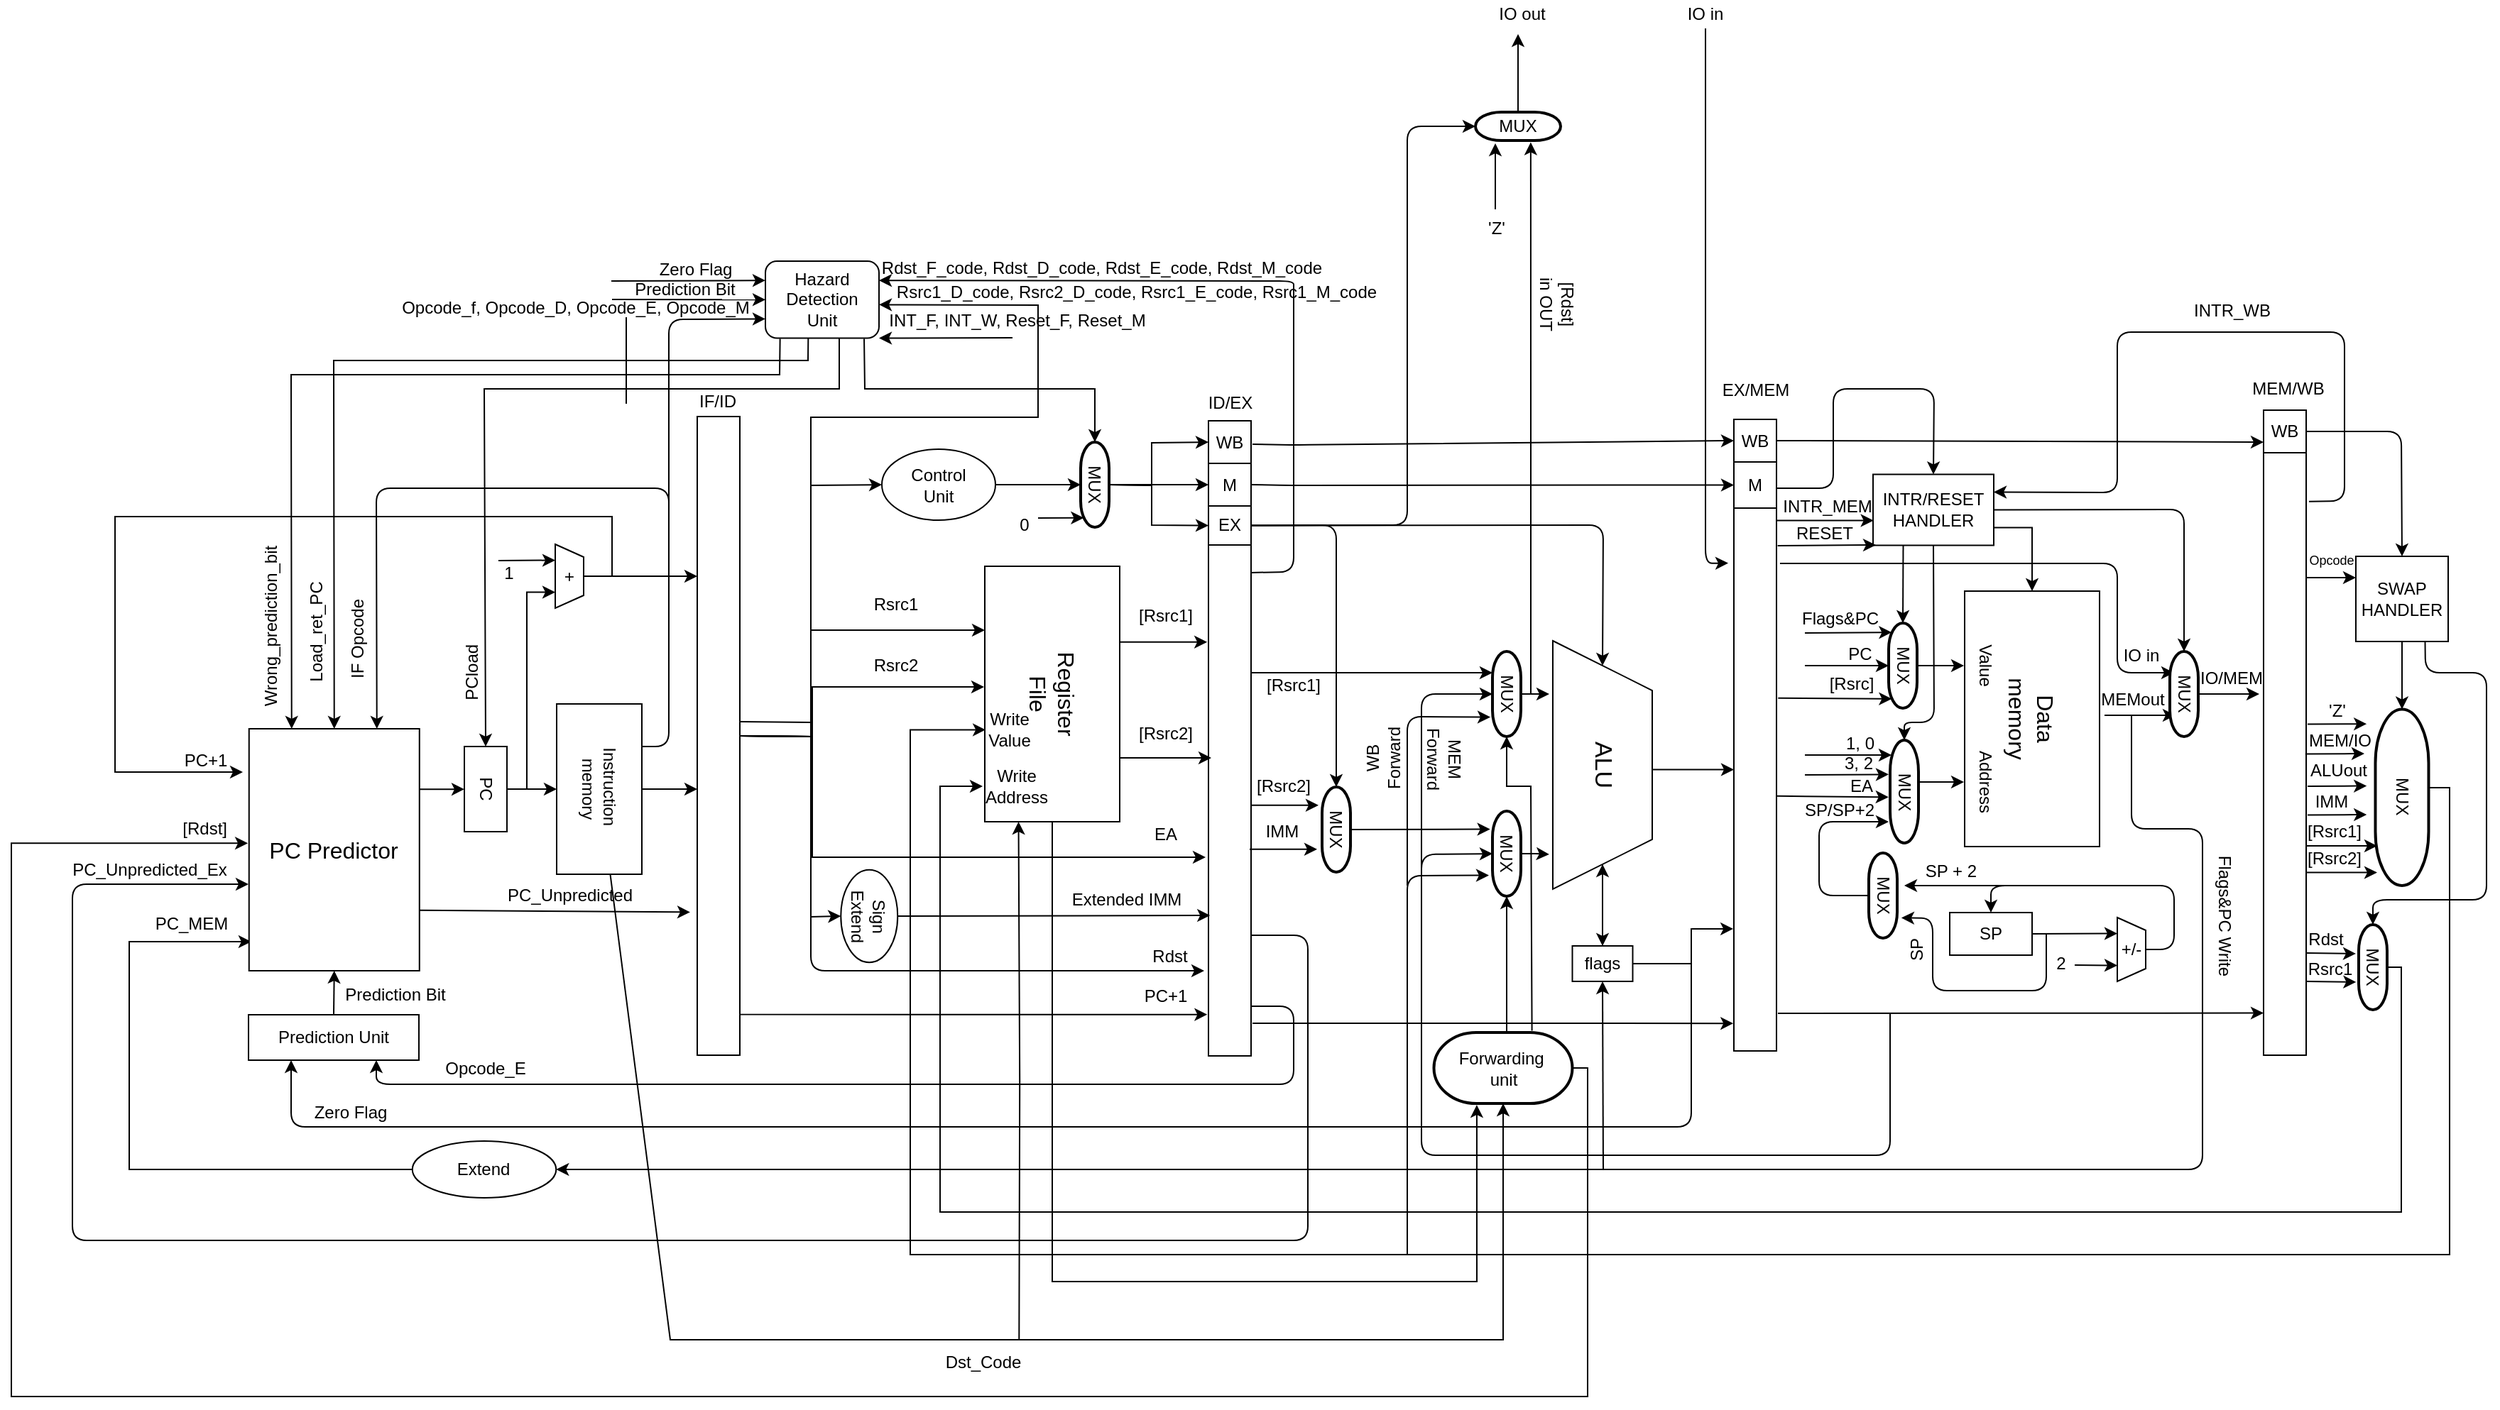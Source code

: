 <mxfile version="12.9.8" type="google"><diagram id="TWeVAAS3QFe6CNMWZSkl" name="Page-1"><mxGraphModel dx="3620" dy="2332" grid="1" gridSize="10" guides="1" tooltips="1" connect="1" arrows="1" fold="1" page="1" pageScale="1" pageWidth="850" pageHeight="1100" math="0" shadow="0"><root><mxCell id="0"/><mxCell id="1" parent="0"/><mxCell id="G6azwvXTqnyDlDrVElVD-71" style="edgeStyle=orthogonalEdgeStyle;rounded=0;orthogonalLoop=1;jettySize=auto;html=1;exitX=0.5;exitY=0;exitDx=0;exitDy=0;" parent="1" source="XJ2KMkvr2RUvpJ83WS5a-1" target="XJ2KMkvr2RUvpJ83WS5a-10" edge="1"><mxGeometry relative="1" as="geometry"><Array as="points"><mxPoint x="260" y="452"/><mxPoint x="260" y="452"/></Array></mxGeometry></mxCell><mxCell id="csI7Ul61_pZ5iEC-Ocrh-2" style="edgeStyle=orthogonalEdgeStyle;rounded=0;orthogonalLoop=1;jettySize=auto;html=1;entryX=0.5;entryY=1;entryDx=0;entryDy=0;entryPerimeter=0;" parent="1" source="XJ2KMkvr2RUvpJ83WS5a-1" target="XJ2KMkvr2RUvpJ83WS5a-37" edge="1"><mxGeometry relative="1" as="geometry"><mxPoint x="260" y="844" as="targetPoint"/><Array as="points"><mxPoint x="261" y="452"/><mxPoint x="261" y="840"/><mxPoint x="847" y="840"/></Array></mxGeometry></mxCell><mxCell id="csI7Ul61_pZ5iEC-Ocrh-3" value="Dst_Code" style="text;html=1;align=center;verticalAlign=middle;resizable=0;points=[];" parent="csI7Ul61_pZ5iEC-Ocrh-2" connectable="0" vertex="1"><mxGeometry x="0.025" y="-1" relative="1" as="geometry"><mxPoint x="-5.47" y="14.94" as="offset"/></mxGeometry></mxCell><mxCell id="XJ2KMkvr2RUvpJ83WS5a-1" value="Instruction&amp;nbsp;&lt;br&gt;memory" style="rounded=0;whiteSpace=wrap;html=1;rotation=90;" parent="1" vertex="1"><mxGeometry x="151" y="422" width="120" height="60" as="geometry"/></mxCell><mxCell id="G6azwvXTqnyDlDrVElVD-64" style="edgeStyle=orthogonalEdgeStyle;rounded=0;orthogonalLoop=1;jettySize=auto;html=1;exitX=0.5;exitY=0;exitDx=0;exitDy=0;entryX=0.5;entryY=1;entryDx=0;entryDy=0;" parent="1" source="XJ2KMkvr2RUvpJ83WS5a-2" target="XJ2KMkvr2RUvpJ83WS5a-1" edge="1"><mxGeometry relative="1" as="geometry"/></mxCell><mxCell id="G6azwvXTqnyDlDrVElVD-65" style="edgeStyle=orthogonalEdgeStyle;rounded=0;orthogonalLoop=1;jettySize=auto;html=1;exitX=0.5;exitY=0;exitDx=0;exitDy=0;entryX=0.75;entryY=1;entryDx=0;entryDy=0;" parent="1" source="XJ2KMkvr2RUvpJ83WS5a-2" target="XJ2KMkvr2RUvpJ83WS5a-7" edge="1"><mxGeometry relative="1" as="geometry"><Array as="points"><mxPoint x="160" y="452"/><mxPoint x="160" y="313"/></Array></mxGeometry></mxCell><mxCell id="XJ2KMkvr2RUvpJ83WS5a-2" value="PC" style="rounded=0;whiteSpace=wrap;html=1;rotation=90;" parent="1" vertex="1"><mxGeometry x="101" y="437" width="60" height="30" as="geometry"/></mxCell><mxCell id="G6azwvXTqnyDlDrVElVD-66" style="edgeStyle=orthogonalEdgeStyle;rounded=0;orthogonalLoop=1;jettySize=auto;html=1;exitX=0.5;exitY=0;exitDx=0;exitDy=0;" parent="1" source="XJ2KMkvr2RUvpJ83WS5a-7" edge="1"><mxGeometry relative="1" as="geometry"><Array as="points"><mxPoint x="220" y="302"/><mxPoint x="220" y="260"/><mxPoint x="-130" y="260"/><mxPoint x="-130" y="440"/></Array><mxPoint x="-40" y="440" as="targetPoint"/></mxGeometry></mxCell><mxCell id="G6azwvXTqnyDlDrVElVD-132" style="edgeStyle=none;rounded=0;orthogonalLoop=1;jettySize=auto;html=1;exitX=0.5;exitY=0;exitDx=0;exitDy=0;entryX=0;entryY=0.25;entryDx=0;entryDy=0;" parent="1" source="XJ2KMkvr2RUvpJ83WS5a-7" target="XJ2KMkvr2RUvpJ83WS5a-10" edge="1"><mxGeometry relative="1" as="geometry"/></mxCell><mxCell id="XJ2KMkvr2RUvpJ83WS5a-7" value="+" style="shape=trapezoid;perimeter=trapezoidPerimeter;whiteSpace=wrap;html=1;rotation=90;" parent="1" vertex="1"><mxGeometry x="167.5" y="292" width="45" height="20" as="geometry"/></mxCell><mxCell id="G6azwvXTqnyDlDrVElVD-104" style="edgeStyle=orthogonalEdgeStyle;rounded=0;orthogonalLoop=1;jettySize=auto;html=1;exitX=1;exitY=0.75;exitDx=0;exitDy=0;entryX=-0.027;entryY=0.919;entryDx=0;entryDy=0;entryPerimeter=0;" parent="1" source="XJ2KMkvr2RUvpJ83WS5a-10" target="XJ2KMkvr2RUvpJ83WS5a-12" edge="1"><mxGeometry relative="1" as="geometry"><Array as="points"><mxPoint x="310" y="611"/></Array></mxGeometry></mxCell><mxCell id="G6azwvXTqnyDlDrVElVD-134" style="edgeStyle=none;rounded=0;orthogonalLoop=1;jettySize=auto;html=1;exitX=1;exitY=0.5;exitDx=0;exitDy=0;entryX=0.25;entryY=1;entryDx=0;entryDy=0;" parent="1" source="XJ2KMkvr2RUvpJ83WS5a-10" target="XJ2KMkvr2RUvpJ83WS5a-18" edge="1"><mxGeometry relative="1" as="geometry"><mxPoint x="479" y="390" as="targetPoint"/><Array as="points"><mxPoint x="360" y="415"/><mxPoint x="360" y="340"/></Array></mxGeometry></mxCell><mxCell id="G6azwvXTqnyDlDrVElVD-135" style="edgeStyle=none;rounded=0;orthogonalLoop=1;jettySize=auto;html=1;exitX=1;exitY=0.5;exitDx=0;exitDy=0;entryX=0;entryY=0.5;entryDx=0;entryDy=0;" parent="1" source="XJ2KMkvr2RUvpJ83WS5a-10" target="XJ2KMkvr2RUvpJ83WS5a-17" edge="1"><mxGeometry relative="1" as="geometry"><Array as="points"><mxPoint x="360" y="415"/><mxPoint x="360" y="238"/></Array></mxGeometry></mxCell><mxCell id="G6azwvXTqnyDlDrVElVD-136" style="edgeStyle=none;rounded=0;orthogonalLoop=1;jettySize=auto;html=1;exitX=1;exitY=0.5;exitDx=0;exitDy=0;entryX=0.5;entryY=1;entryDx=0;entryDy=0;" parent="1" source="XJ2KMkvr2RUvpJ83WS5a-10" target="XJ2KMkvr2RUvpJ83WS5a-21" edge="1"><mxGeometry relative="1" as="geometry"><Array as="points"><mxPoint x="360" y="415"/><mxPoint x="360" y="542"/></Array></mxGeometry></mxCell><mxCell id="G6azwvXTqnyDlDrVElVD-137" style="edgeStyle=none;rounded=0;orthogonalLoop=1;jettySize=auto;html=1;exitX=1;exitY=0.5;exitDx=0;exitDy=0;" parent="1" edge="1"><mxGeometry relative="1" as="geometry"><mxPoint x="311" y="414.5" as="sourcePoint"/><mxPoint x="638" y="500" as="targetPoint"/><Array as="points"><mxPoint x="361" y="415"/><mxPoint x="361" y="440"/><mxPoint x="361" y="500"/><mxPoint x="601" y="500"/></Array></mxGeometry></mxCell><mxCell id="G6azwvXTqnyDlDrVElVD-139" style="edgeStyle=none;rounded=0;orthogonalLoop=1;jettySize=auto;html=1;exitX=1;exitY=0.5;exitDx=0;exitDy=0;" parent="1" edge="1"><mxGeometry relative="1" as="geometry"><mxPoint x="311" y="414.5" as="sourcePoint"/><mxPoint x="482" y="380" as="targetPoint"/><Array as="points"><mxPoint x="361" y="415"/><mxPoint x="361" y="380"/></Array></mxGeometry></mxCell><mxCell id="G6azwvXTqnyDlDrVElVD-213" style="edgeStyle=none;rounded=0;orthogonalLoop=1;jettySize=auto;html=1;exitX=1;exitY=0.5;exitDx=0;exitDy=0;entryX=1;entryY=0.75;entryDx=0;entryDy=0;" parent="1" edge="1"><mxGeometry relative="1" as="geometry"><Array as="points"><mxPoint x="360" y="405"/><mxPoint x="360" y="190"/><mxPoint x="520" y="190"/><mxPoint x="520" y="111"/></Array><mxPoint x="408" y="110.688" as="targetPoint"/><mxPoint x="310" y="404.5" as="sourcePoint"/></mxGeometry></mxCell><mxCell id="XJ2KMkvr2RUvpJ83WS5a-10" value="" style="rounded=0;whiteSpace=wrap;html=1;" parent="1" vertex="1"><mxGeometry x="280" y="189.5" width="30" height="450" as="geometry"/></mxCell><mxCell id="G6azwvXTqnyDlDrVElVD-81" style="edgeStyle=orthogonalEdgeStyle;rounded=0;orthogonalLoop=1;jettySize=auto;html=1;exitX=1;exitY=0.25;exitDx=0;exitDy=0;entryX=0.25;entryY=1;entryDx=0;entryDy=0;entryPerimeter=0;" parent="1" source="XJ2KMkvr2RUvpJ83WS5a-12" target="XJ2KMkvr2RUvpJ83WS5a-29" edge="1"><mxGeometry relative="1" as="geometry"><mxPoint x="770" y="370" as="targetPoint"/><Array as="points"/></mxGeometry></mxCell><mxCell id="XJ2KMkvr2RUvpJ83WS5a-12" value="" style="rounded=0;whiteSpace=wrap;html=1;" parent="1" vertex="1"><mxGeometry x="640" y="280" width="30" height="360" as="geometry"/></mxCell><mxCell id="XJ2KMkvr2RUvpJ83WS5a-14" value="" style="rounded=0;whiteSpace=wrap;html=1;" parent="1" vertex="1"><mxGeometry x="1010" y="240" width="30" height="396.5" as="geometry"/></mxCell><mxCell id="G6azwvXTqnyDlDrVElVD-59" style="edgeStyle=orthogonalEdgeStyle;rounded=0;orthogonalLoop=1;jettySize=auto;html=1;exitX=0.5;exitY=0;exitDx=0;exitDy=0;exitPerimeter=0;" parent="1" source="CtUG8qKDbPuaFCdF4vzY-92" edge="1"><mxGeometry relative="1" as="geometry"><mxPoint x="481" y="450" as="targetPoint"/><mxPoint x="1411.0" y="527" as="sourcePoint"/><Array as="points"><mxPoint x="1480" y="578"/><mxPoint x="1480" y="750"/><mxPoint x="451" y="750"/><mxPoint x="451" y="450"/></Array></mxGeometry></mxCell><mxCell id="XJ2KMkvr2RUvpJ83WS5a-15" value="" style="rounded=0;whiteSpace=wrap;html=1;" parent="1" vertex="1"><mxGeometry x="1383" y="189.5" width="30" height="450" as="geometry"/></mxCell><mxCell id="G6azwvXTqnyDlDrVElVD-206" style="edgeStyle=none;rounded=0;orthogonalLoop=1;jettySize=auto;html=1;exitX=0.869;exitY=1.008;exitDx=0;exitDy=0;entryX=0;entryY=0.5;entryDx=0;entryDy=0;entryPerimeter=0;exitPerimeter=0;" parent="1" source="XJ2KMkvr2RUvpJ83WS5a-16" target="G6azwvXTqnyDlDrVElVD-172" edge="1"><mxGeometry relative="1" as="geometry"><mxPoint x="550" y="136.25" as="targetPoint"/><Array as="points"><mxPoint x="398" y="170"/><mxPoint x="560" y="170"/></Array></mxGeometry></mxCell><mxCell id="G6azwvXTqnyDlDrVElVD-210" style="edgeStyle=none;rounded=0;orthogonalLoop=1;jettySize=auto;html=1;exitX=0.377;exitY=0.997;exitDx=0;exitDy=0;entryX=0.5;entryY=0;entryDx=0;entryDy=0;exitPerimeter=0;" parent="1" source="XJ2KMkvr2RUvpJ83WS5a-16" target="CtUG8qKDbPuaFCdF4vzY-10" edge="1"><mxGeometry relative="1" as="geometry"><Array as="points"><mxPoint x="358" y="150"/><mxPoint x="24" y="150"/></Array><mxPoint x="30" y="410" as="targetPoint"/></mxGeometry></mxCell><mxCell id="G6azwvXTqnyDlDrVElVD-211" style="edgeStyle=none;rounded=0;orthogonalLoop=1;jettySize=auto;html=1;exitX=0.65;exitY=0.998;exitDx=0;exitDy=0;entryX=0;entryY=0.5;entryDx=0;entryDy=0;exitPerimeter=0;" parent="1" source="XJ2KMkvr2RUvpJ83WS5a-16" target="XJ2KMkvr2RUvpJ83WS5a-2" edge="1"><mxGeometry relative="1" as="geometry"><Array as="points"><mxPoint x="380" y="170"/><mxPoint x="130" y="170"/></Array></mxGeometry></mxCell><mxCell id="XJ2KMkvr2RUvpJ83WS5a-16" value="Hazard&lt;br&gt;Detection&lt;br&gt;Unit" style="rounded=1;whiteSpace=wrap;html=1;" parent="1" vertex="1"><mxGeometry x="328" y="80" width="80" height="54.25" as="geometry"/></mxCell><mxCell id="G6azwvXTqnyDlDrVElVD-156" style="edgeStyle=none;rounded=0;orthogonalLoop=1;jettySize=auto;html=1;exitX=1;exitY=0.5;exitDx=0;exitDy=0;entryX=0.5;entryY=1;entryDx=0;entryDy=0;entryPerimeter=0;" parent="1" source="XJ2KMkvr2RUvpJ83WS5a-17" target="G6azwvXTqnyDlDrVElVD-172" edge="1"><mxGeometry relative="1" as="geometry"><mxPoint x="550" y="238" as="targetPoint"/></mxGeometry></mxCell><mxCell id="XJ2KMkvr2RUvpJ83WS5a-17" value="Control&lt;br&gt;Unit" style="ellipse;whiteSpace=wrap;html=1;rotation=0;" parent="1" vertex="1"><mxGeometry x="410" y="212.5" width="80" height="50" as="geometry"/></mxCell><mxCell id="G6azwvXTqnyDlDrVElVD-99" style="edgeStyle=orthogonalEdgeStyle;rounded=0;orthogonalLoop=1;jettySize=auto;html=1;exitX=0.25;exitY=0;exitDx=0;exitDy=0;entryX=-0.031;entryY=0.19;entryDx=0;entryDy=0;entryPerimeter=0;" parent="1" source="XJ2KMkvr2RUvpJ83WS5a-18" target="XJ2KMkvr2RUvpJ83WS5a-12" edge="1"><mxGeometry relative="1" as="geometry"><Array as="points"><mxPoint x="578" y="348"/></Array></mxGeometry></mxCell><mxCell id="G6azwvXTqnyDlDrVElVD-100" style="edgeStyle=orthogonalEdgeStyle;rounded=0;orthogonalLoop=1;jettySize=auto;html=1;exitX=0.75;exitY=0;exitDx=0;exitDy=0;" parent="1" source="XJ2KMkvr2RUvpJ83WS5a-18" edge="1"><mxGeometry relative="1" as="geometry"><mxPoint x="642" y="430" as="targetPoint"/><Array as="points"><mxPoint x="642" y="430"/></Array></mxGeometry></mxCell><mxCell id="csI7Ul61_pZ5iEC-Ocrh-9" style="edgeStyle=orthogonalEdgeStyle;rounded=0;orthogonalLoop=1;jettySize=auto;html=1;exitX=1;exitY=0.75;exitDx=0;exitDy=0;entryX=1;entryY=0.75;entryDx=0;entryDy=0;" parent="1" target="XJ2KMkvr2RUvpJ83WS5a-18" edge="1"><mxGeometry relative="1" as="geometry"><mxPoint x="506.647" y="840" as="sourcePoint"/></mxGeometry></mxCell><mxCell id="csI7Ul61_pZ5iEC-Ocrh-10" style="edgeStyle=orthogonalEdgeStyle;rounded=0;orthogonalLoop=1;jettySize=auto;html=1;exitX=1;exitY=0.5;exitDx=0;exitDy=0;entryX=0.31;entryY=1.021;entryDx=0;entryDy=0;entryPerimeter=0;" parent="1" source="XJ2KMkvr2RUvpJ83WS5a-18" target="XJ2KMkvr2RUvpJ83WS5a-37" edge="1"><mxGeometry relative="1" as="geometry"><mxPoint x="620" y="1123.529" as="targetPoint"/><Array as="points"><mxPoint x="530" y="799"/><mxPoint x="829" y="799"/></Array></mxGeometry></mxCell><mxCell id="XJ2KMkvr2RUvpJ83WS5a-18" value="&lt;font style=&quot;font-size: 16px&quot;&gt;Register&lt;br&gt;File&lt;br&gt;&lt;/font&gt;" style="rounded=0;whiteSpace=wrap;html=1;rotation=90;" parent="1" vertex="1"><mxGeometry x="440" y="337.5" width="180" height="95" as="geometry"/></mxCell><mxCell id="G6azwvXTqnyDlDrVElVD-131" style="edgeStyle=none;rounded=0;orthogonalLoop=1;jettySize=auto;html=1;exitX=0.5;exitY=0;exitDx=0;exitDy=0;entryX=0.037;entryY=0.725;entryDx=0;entryDy=0;entryPerimeter=0;" parent="1" source="XJ2KMkvr2RUvpJ83WS5a-21" target="XJ2KMkvr2RUvpJ83WS5a-12" edge="1"><mxGeometry relative="1" as="geometry"/></mxCell><mxCell id="XJ2KMkvr2RUvpJ83WS5a-21" value="Sign&lt;br&gt;Extend" style="ellipse;whiteSpace=wrap;html=1;rotation=90;" parent="1" vertex="1"><mxGeometry x="368.5" y="521.5" width="65.25" height="40" as="geometry"/></mxCell><mxCell id="XJ2KMkvr2RUvpJ83WS5a-26" value="EX" style="rounded=0;whiteSpace=wrap;html=1;" parent="1" vertex="1"><mxGeometry x="640" y="252.5" width="30" height="27.5" as="geometry"/></mxCell><mxCell id="XJ2KMkvr2RUvpJ83WS5a-27" value="M" style="rounded=0;whiteSpace=wrap;html=1;" parent="1" vertex="1"><mxGeometry x="640" y="222.5" width="30" height="30" as="geometry"/></mxCell><mxCell id="XJ2KMkvr2RUvpJ83WS5a-28" value="WB" style="rounded=0;whiteSpace=wrap;html=1;" parent="1" vertex="1"><mxGeometry x="640" y="192.5" width="30" height="30" as="geometry"/></mxCell><mxCell id="G6azwvXTqnyDlDrVElVD-76" style="edgeStyle=orthogonalEdgeStyle;rounded=0;orthogonalLoop=1;jettySize=auto;html=1;exitX=0.5;exitY=0;exitDx=0;exitDy=0;exitPerimeter=0;" parent="1" source="XJ2KMkvr2RUvpJ83WS5a-29" edge="1"><mxGeometry relative="1" as="geometry"><mxPoint x="880" y="385" as="targetPoint"/></mxGeometry></mxCell><mxCell id="XJ2KMkvr2RUvpJ83WS5a-29" value="MUX" style="strokeWidth=2;html=1;shape=mxgraph.flowchart.terminator;whiteSpace=wrap;rotation=90;" parent="1" vertex="1"><mxGeometry x="820" y="375" width="60" height="20" as="geometry"/></mxCell><mxCell id="G6azwvXTqnyDlDrVElVD-77" style="edgeStyle=orthogonalEdgeStyle;rounded=0;orthogonalLoop=1;jettySize=auto;html=1;exitX=0.5;exitY=0;exitDx=0;exitDy=0;exitPerimeter=0;entryX=0.86;entryY=1.036;entryDx=0;entryDy=0;entryPerimeter=0;" parent="1" source="XJ2KMkvr2RUvpJ83WS5a-30" target="XJ2KMkvr2RUvpJ83WS5a-32" edge="1"><mxGeometry relative="1" as="geometry"><Array as="points"><mxPoint x="870" y="498"/><mxPoint x="870" y="498"/></Array></mxGeometry></mxCell><mxCell id="XJ2KMkvr2RUvpJ83WS5a-30" value="MUX" style="strokeWidth=2;html=1;shape=mxgraph.flowchart.terminator;whiteSpace=wrap;rotation=90;" parent="1" vertex="1"><mxGeometry x="820" y="487.5" width="60" height="20" as="geometry"/></mxCell><mxCell id="G6azwvXTqnyDlDrVElVD-88" style="edgeStyle=orthogonalEdgeStyle;rounded=0;orthogonalLoop=1;jettySize=auto;html=1;exitX=0.5;exitY=0;exitDx=0;exitDy=0;entryX=0;entryY=0.5;entryDx=0;entryDy=0;" parent="1" source="XJ2KMkvr2RUvpJ83WS5a-32" target="XJ2KMkvr2RUvpJ83WS5a-14" edge="1"><mxGeometry relative="1" as="geometry"><Array as="points"><mxPoint x="952" y="438"/></Array></mxGeometry></mxCell><mxCell id="G6azwvXTqnyDlDrVElVD-101" style="edgeStyle=orthogonalEdgeStyle;rounded=0;orthogonalLoop=1;jettySize=auto;html=1;exitX=1;exitY=0.5;exitDx=0;exitDy=0;entryX=0.5;entryY=0;entryDx=0;entryDy=0;" parent="1" source="XJ2KMkvr2RUvpJ83WS5a-32" target="XJ2KMkvr2RUvpJ83WS5a-49" edge="1"><mxGeometry relative="1" as="geometry"/></mxCell><mxCell id="XJ2KMkvr2RUvpJ83WS5a-32" value="&lt;font style=&quot;font-size: 17px&quot;&gt;ALU&lt;/font&gt;" style="shape=trapezoid;perimeter=trapezoidPerimeter;whiteSpace=wrap;html=1;rotation=90;" parent="1" vertex="1"><mxGeometry x="830" y="400" width="175" height="70" as="geometry"/></mxCell><mxCell id="G6azwvXTqnyDlDrVElVD-168" style="edgeStyle=none;rounded=0;orthogonalLoop=1;jettySize=auto;html=1;exitX=0.739;exitY=-0.025;exitDx=0;exitDy=0;exitPerimeter=0;entryX=1;entryY=0.5;entryDx=0;entryDy=0;entryPerimeter=0;" parent="1" target="XJ2KMkvr2RUvpJ83WS5a-29" edge="1"><mxGeometry relative="1" as="geometry"><mxPoint x="860" y="430" as="targetPoint"/><Array as="points"><mxPoint x="867" y="450"/><mxPoint x="850" y="450"/></Array><mxPoint x="867.803" y="622.25" as="sourcePoint"/></mxGeometry></mxCell><mxCell id="G6azwvXTqnyDlDrVElVD-169" style="edgeStyle=none;rounded=0;orthogonalLoop=1;jettySize=auto;html=1;entryX=1;entryY=0.5;entryDx=0;entryDy=0;entryPerimeter=0;" parent="1" target="XJ2KMkvr2RUvpJ83WS5a-30" edge="1"><mxGeometry relative="1" as="geometry"><mxPoint x="798.667" y="560" as="targetPoint"/><Array as="points"/><mxPoint x="850" y="629" as="sourcePoint"/></mxGeometry></mxCell><mxCell id="csI7Ul61_pZ5iEC-Ocrh-11" style="edgeStyle=orthogonalEdgeStyle;rounded=0;orthogonalLoop=1;jettySize=auto;html=1;exitX=1;exitY=0.5;exitDx=0;exitDy=0;exitPerimeter=0;entryX=-0.007;entryY=0.473;entryDx=0;entryDy=0;entryPerimeter=0;" parent="1" source="XJ2KMkvr2RUvpJ83WS5a-37" edge="1" target="CtUG8qKDbPuaFCdF4vzY-10"><mxGeometry relative="1" as="geometry"><mxPoint x="-40" y="490" as="targetPoint"/><Array as="points"><mxPoint x="907" y="648"/><mxPoint x="907" y="880"/><mxPoint x="-203" y="880"/><mxPoint x="-203" y="490"/></Array><mxPoint x="893.25" y="648.5" as="sourcePoint"/></mxGeometry></mxCell><mxCell id="XJ2KMkvr2RUvpJ83WS5a-37" value="Forwarding&amp;nbsp;&lt;br&gt;unit" style="strokeWidth=2;html=1;shape=mxgraph.flowchart.terminator;whiteSpace=wrap;rotation=0;" parent="1" vertex="1"><mxGeometry x="798.75" y="623.5" width="97.5" height="50" as="geometry"/></mxCell><mxCell id="XJ2KMkvr2RUvpJ83WS5a-42" value="M" style="rounded=0;whiteSpace=wrap;html=1;" parent="1" vertex="1"><mxGeometry x="1010" y="221.5" width="30" height="32.5" as="geometry"/></mxCell><mxCell id="G6azwvXTqnyDlDrVElVD-147" style="edgeStyle=none;rounded=0;orthogonalLoop=1;jettySize=auto;html=1;exitX=1;exitY=0.5;exitDx=0;exitDy=0;entryX=0;entryY=0.75;entryDx=0;entryDy=0;" parent="1" source="XJ2KMkvr2RUvpJ83WS5a-43" target="XJ2KMkvr2RUvpJ83WS5a-45" edge="1"><mxGeometry relative="1" as="geometry"/></mxCell><mxCell id="XJ2KMkvr2RUvpJ83WS5a-43" value="WB" style="rounded=0;whiteSpace=wrap;html=1;" parent="1" vertex="1"><mxGeometry x="1010" y="191.5" width="30" height="30" as="geometry"/></mxCell><mxCell id="XJ2KMkvr2RUvpJ83WS5a-44" value="&lt;font style=&quot;font-size: 16px&quot;&gt;Data&lt;br&gt;memory&lt;br&gt;&lt;/font&gt;" style="rounded=0;whiteSpace=wrap;html=1;rotation=90;" parent="1" vertex="1"><mxGeometry x="1130" y="355" width="180" height="95" as="geometry"/></mxCell><mxCell id="XJ2KMkvr2RUvpJ83WS5a-45" value="WB" style="rounded=0;whiteSpace=wrap;html=1;" parent="1" vertex="1"><mxGeometry x="1383" y="185" width="30" height="30" as="geometry"/></mxCell><mxCell id="G6azwvXTqnyDlDrVElVD-56" style="edgeStyle=orthogonalEdgeStyle;rounded=0;orthogonalLoop=1;jettySize=auto;html=1;exitX=0.5;exitY=0;exitDx=0;exitDy=0;exitPerimeter=0;entryX=0.64;entryY=0.994;entryDx=0;entryDy=0;entryPerimeter=0;" parent="1" source="XJ2KMkvr2RUvpJ83WS5a-46" target="XJ2KMkvr2RUvpJ83WS5a-18" edge="1"><mxGeometry relative="1" as="geometry"><mxPoint x="460" y="410" as="targetPoint"/><Array as="points"><mxPoint x="1514" y="451"/><mxPoint x="1514" y="780"/><mxPoint x="430" y="780"/><mxPoint x="430" y="410"/></Array></mxGeometry></mxCell><mxCell id="XJ2KMkvr2RUvpJ83WS5a-46" value="MUX" style="strokeWidth=2;html=1;shape=mxgraph.flowchart.terminator;whiteSpace=wrap;rotation=90;" parent="1" vertex="1"><mxGeometry x="1418.37" y="439.13" width="124.25" height="37.5" as="geometry"/></mxCell><mxCell id="XJ2KMkvr2RUvpJ83WS5a-48" value="SP" style="rounded=0;whiteSpace=wrap;html=1;rotation=0;" parent="1" vertex="1"><mxGeometry x="1162" y="539" width="58" height="30" as="geometry"/></mxCell><mxCell id="G6azwvXTqnyDlDrVElVD-78" style="edgeStyle=orthogonalEdgeStyle;rounded=0;orthogonalLoop=1;jettySize=auto;html=1;exitX=0.5;exitY=0;exitDx=0;exitDy=0;entryX=1;entryY=0.5;entryDx=0;entryDy=0;" parent="1" source="XJ2KMkvr2RUvpJ83WS5a-49" target="XJ2KMkvr2RUvpJ83WS5a-32" edge="1"><mxGeometry relative="1" as="geometry"><Array as="points"><mxPoint x="918" y="560"/><mxPoint x="918" y="540"/></Array></mxGeometry></mxCell><mxCell id="G6azwvXTqnyDlDrVElVD-102" style="edgeStyle=orthogonalEdgeStyle;rounded=0;orthogonalLoop=1;jettySize=auto;html=1;exitX=1;exitY=0.5;exitDx=0;exitDy=0;entryX=-0.014;entryY=0.783;entryDx=0;entryDy=0;entryPerimeter=0;" parent="1" source="XJ2KMkvr2RUvpJ83WS5a-49" target="XJ2KMkvr2RUvpJ83WS5a-14" edge="1"><mxGeometry relative="1" as="geometry"><Array as="points"><mxPoint x="980" y="575"/><mxPoint x="980" y="551"/></Array></mxGeometry></mxCell><mxCell id="XJ2KMkvr2RUvpJ83WS5a-49" value="flags" style="rounded=0;whiteSpace=wrap;html=1;rotation=0;" parent="1" vertex="1"><mxGeometry x="896.25" y="562.5" width="42.5" height="25" as="geometry"/></mxCell><mxCell id="G6azwvXTqnyDlDrVElVD-1" value="IF/ID" style="text;html=1;align=center;verticalAlign=middle;resizable=0;points=[];autosize=1;" parent="1" vertex="1"><mxGeometry x="274" y="169.25" width="40" height="20" as="geometry"/></mxCell><mxCell id="G6azwvXTqnyDlDrVElVD-3" value="ID/EX" style="text;html=1;align=center;verticalAlign=middle;resizable=0;points=[];autosize=1;" parent="1" vertex="1"><mxGeometry x="630" y="170" width="50" height="20" as="geometry"/></mxCell><mxCell id="G6azwvXTqnyDlDrVElVD-4" value="EX/MEM" style="text;html=1;align=center;verticalAlign=middle;resizable=0;points=[];autosize=1;" parent="1" vertex="1"><mxGeometry x="995" y="161" width="60" height="20" as="geometry"/></mxCell><mxCell id="G6azwvXTqnyDlDrVElVD-5" value="MEM/WB" style="text;html=1;align=center;verticalAlign=middle;resizable=0;points=[];autosize=1;" parent="1" vertex="1"><mxGeometry x="1370" y="160.25" width="60" height="20" as="geometry"/></mxCell><mxCell id="G6azwvXTqnyDlDrVElVD-8" style="edgeStyle=none;rounded=0;orthogonalLoop=1;jettySize=auto;html=1;exitX=0.5;exitY=0;exitDx=0;exitDy=0;exitPerimeter=0;" parent="1" edge="1"><mxGeometry relative="1" as="geometry"><mxPoint x="1172" y="447" as="targetPoint"/><mxPoint x="1132.0" y="447" as="sourcePoint"/></mxGeometry></mxCell><mxCell id="G6azwvXTqnyDlDrVElVD-6" value="MUX" style="strokeWidth=2;html=1;shape=mxgraph.flowchart.terminator;whiteSpace=wrap;rotation=90;" parent="1" vertex="1"><mxGeometry x="1093.75" y="443.75" width="72.5" height="20" as="geometry"/></mxCell><mxCell id="G6azwvXTqnyDlDrVElVD-11" value="" style="endArrow=classic;html=1;entryX=0.595;entryY=0.955;entryDx=0;entryDy=0;entryPerimeter=0;exitX=1.069;exitY=0.547;exitDx=0;exitDy=0;exitPerimeter=0;" parent="1" edge="1"><mxGeometry width="50" height="50" relative="1" as="geometry"><mxPoint x="1040.07" y="456.885" as="sourcePoint"/><mxPoint x="1118.9" y="457.637" as="targetPoint"/></mxGeometry></mxCell><mxCell id="G6azwvXTqnyDlDrVElVD-13" value="+/-" style="shape=trapezoid;perimeter=trapezoidPerimeter;whiteSpace=wrap;html=1;rotation=0;direction=south;" parent="1" vertex="1"><mxGeometry x="1280" y="542.5" width="20" height="45" as="geometry"/></mxCell><mxCell id="G6azwvXTqnyDlDrVElVD-39" value="" style="endArrow=classic;html=1;entryX=0.75;entryY=1;entryDx=0;entryDy=0;" parent="1" target="G6azwvXTqnyDlDrVElVD-13" edge="1"><mxGeometry width="50" height="50" relative="1" as="geometry"><mxPoint x="1250" y="576" as="sourcePoint"/><mxPoint x="1080" y="720" as="targetPoint"/></mxGeometry></mxCell><mxCell id="G6azwvXTqnyDlDrVElVD-40" value="2" style="text;html=1;align=center;verticalAlign=middle;resizable=0;points=[];autosize=1;" parent="1" vertex="1"><mxGeometry x="1230" y="565" width="20" height="20" as="geometry"/></mxCell><mxCell id="G6azwvXTqnyDlDrVElVD-52" value="" style="endArrow=classic;html=1;entryX=0.789;entryY=1.084;entryDx=0;entryDy=0;entryPerimeter=0;" parent="1" edge="1"><mxGeometry width="50" height="50" relative="1" as="geometry"><mxPoint x="1414" y="450" as="sourcePoint"/><mxPoint x="1455.6" y="449.769" as="targetPoint"/></mxGeometry></mxCell><mxCell id="G6azwvXTqnyDlDrVElVD-54" value="" style="endArrow=classic;html=1;entryX=1;entryY=0.5;entryDx=0;entryDy=0;" parent="1" target="G6azwvXTqnyDlDrVElVD-95" edge="1"><mxGeometry width="50" height="50" relative="1" as="geometry"><mxPoint x="1290" y="400" as="sourcePoint"/><mxPoint x="40" y="470" as="targetPoint"/><Array as="points"><mxPoint x="1290" y="480"/><mxPoint x="1340" y="480"/><mxPoint x="1340" y="720"/><mxPoint x="220" y="720"/></Array></mxGeometry></mxCell><mxCell id="G6azwvXTqnyDlDrVElVD-62" value="" style="endArrow=classic;html=1;entryX=0;entryY=0.934;entryDx=0;entryDy=0;entryPerimeter=0;" parent="1" target="XJ2KMkvr2RUvpJ83WS5a-15" edge="1"><mxGeometry width="50" height="50" relative="1" as="geometry"><mxPoint x="1041" y="610" as="sourcePoint"/><mxPoint x="1240" y="630" as="targetPoint"/></mxGeometry></mxCell><mxCell id="G6azwvXTqnyDlDrVElVD-63" value="" style="endArrow=classic;html=1;entryX=-0.013;entryY=0.951;entryDx=0;entryDy=0;entryPerimeter=0;" parent="1" target="XJ2KMkvr2RUvpJ83WS5a-14" edge="1"><mxGeometry width="50" height="50" relative="1" as="geometry"><mxPoint x="671" y="617" as="sourcePoint"/><mxPoint x="1030" y="640" as="targetPoint"/></mxGeometry></mxCell><mxCell id="G6azwvXTqnyDlDrVElVD-68" value="" style="endArrow=classic;html=1;entryX=0.25;entryY=1;entryDx=0;entryDy=0;" parent="1" target="XJ2KMkvr2RUvpJ83WS5a-7" edge="1"><mxGeometry width="50" height="50" relative="1" as="geometry"><mxPoint x="140" y="291" as="sourcePoint"/><mxPoint x="440" y="270" as="targetPoint"/></mxGeometry></mxCell><mxCell id="G6azwvXTqnyDlDrVElVD-69" value="1" style="text;html=1;align=center;verticalAlign=middle;resizable=0;points=[];autosize=1;" parent="1" vertex="1"><mxGeometry x="137" y="290" width="20" height="20" as="geometry"/></mxCell><mxCell id="G6azwvXTqnyDlDrVElVD-84" value="" style="endArrow=classic;html=1;entryX=0.754;entryY=1.125;entryDx=0;entryDy=0;entryPerimeter=0;" parent="1" target="XJ2KMkvr2RUvpJ83WS5a-30" edge="1"><mxGeometry width="50" height="50" relative="1" as="geometry"><mxPoint x="780" y="780" as="sourcePoint"/><mxPoint x="800" y="512" as="targetPoint"/><Array as="points"><mxPoint x="780" y="513"/></Array></mxGeometry></mxCell><mxCell id="G6azwvXTqnyDlDrVElVD-85" value="" style="endArrow=classic;html=1;entryX=0.771;entryY=1.074;entryDx=0;entryDy=0;entryPerimeter=0;verticalAlign=middle;" parent="1" target="XJ2KMkvr2RUvpJ83WS5a-29" edge="1"><mxGeometry width="50" height="50" relative="1" as="geometry"><mxPoint x="780" y="520" as="sourcePoint"/><mxPoint x="400" y="620" as="targetPoint"/><Array as="points"><mxPoint x="780" y="401"/></Array></mxGeometry></mxCell><mxCell id="G6azwvXTqnyDlDrVElVD-96" style="edgeStyle=orthogonalEdgeStyle;rounded=0;orthogonalLoop=1;jettySize=auto;html=1;exitX=0;exitY=0.5;exitDx=0;exitDy=0;entryX=0.013;entryY=0.88;entryDx=0;entryDy=0;entryPerimeter=0;" parent="1" source="G6azwvXTqnyDlDrVElVD-95" target="CtUG8qKDbPuaFCdF4vzY-10" edge="1"><mxGeometry relative="1" as="geometry"><Array as="points"><mxPoint x="-120" y="720"/><mxPoint x="-120" y="560"/></Array><mxPoint x="-160" y="570" as="targetPoint"/></mxGeometry></mxCell><mxCell id="G6azwvXTqnyDlDrVElVD-95" value="Extend" style="ellipse;whiteSpace=wrap;html=1;rotation=0;" parent="1" vertex="1"><mxGeometry x="79.38" y="700" width="101.25" height="40" as="geometry"/></mxCell><mxCell id="G6azwvXTqnyDlDrVElVD-97" value="" style="endArrow=classic;html=1;entryX=0.5;entryY=1;entryDx=0;entryDy=0;" parent="1" target="XJ2KMkvr2RUvpJ83WS5a-49" edge="1"><mxGeometry width="50" height="50" relative="1" as="geometry"><mxPoint x="918" y="720" as="sourcePoint"/><mxPoint x="810" y="370" as="targetPoint"/></mxGeometry></mxCell><mxCell id="G6azwvXTqnyDlDrVElVD-160" style="edgeStyle=none;rounded=0;orthogonalLoop=1;jettySize=auto;html=1;exitX=0.5;exitY=0;exitDx=0;exitDy=0;exitPerimeter=0;" parent="1" source="G6azwvXTqnyDlDrVElVD-159" edge="1"><mxGeometry relative="1" as="geometry"><mxPoint x="1172" y="365" as="targetPoint"/></mxGeometry></mxCell><mxCell id="G6azwvXTqnyDlDrVElVD-159" value="MUX" style="strokeWidth=2;html=1;shape=mxgraph.flowchart.terminator;whiteSpace=wrap;rotation=90;" parent="1" vertex="1"><mxGeometry x="1099" y="355" width="60" height="20" as="geometry"/></mxCell><mxCell id="G6azwvXTqnyDlDrVElVD-162" value="" style="endArrow=classic;html=1;entryX=0.89;entryY=0.89;entryDx=0;entryDy=0;entryPerimeter=0;exitX=1.038;exitY=0.373;exitDx=0;exitDy=0;exitPerimeter=0;" parent="1" source="XJ2KMkvr2RUvpJ83WS5a-14" target="G6azwvXTqnyDlDrVElVD-159" edge="1"><mxGeometry width="50" height="50" relative="1" as="geometry"><mxPoint x="950" y="480" as="sourcePoint"/><mxPoint x="1000" y="430" as="targetPoint"/></mxGeometry></mxCell><mxCell id="G6azwvXTqnyDlDrVElVD-163" value="" style="endArrow=classic;html=1;entryX=0.5;entryY=1;entryDx=0;entryDy=0;entryPerimeter=0;" parent="1" target="G6azwvXTqnyDlDrVElVD-159" edge="1"><mxGeometry width="50" height="50" relative="1" as="geometry"><mxPoint x="1060" y="365" as="sourcePoint"/><mxPoint x="1111.06" y="365.09" as="targetPoint"/></mxGeometry></mxCell><mxCell id="G6azwvXTqnyDlDrVElVD-164" value="" style="endArrow=classic;html=1;entryX=0.11;entryY=0.89;entryDx=0;entryDy=0;entryPerimeter=0;" parent="1" target="G6azwvXTqnyDlDrVElVD-159" edge="1"><mxGeometry width="50" height="50" relative="1" as="geometry"><mxPoint x="1060" y="342" as="sourcePoint"/><mxPoint x="1111.06" y="339.01" as="targetPoint"/></mxGeometry></mxCell><mxCell id="G6azwvXTqnyDlDrVElVD-165" value="" style="endArrow=classic;html=1;entryX=0.5;entryY=1;entryDx=0;entryDy=0;entryPerimeter=0;" parent="1" target="XJ2KMkvr2RUvpJ83WS5a-30" edge="1"><mxGeometry width="50" height="50" relative="1" as="geometry"><mxPoint x="1120" y="610" as="sourcePoint"/><mxPoint x="880" y="420" as="targetPoint"/><Array as="points"><mxPoint x="1120" y="710"/><mxPoint x="790" y="710"/><mxPoint x="790" y="498"/></Array></mxGeometry></mxCell><mxCell id="G6azwvXTqnyDlDrVElVD-166" value="" style="endArrow=classic;html=1;entryX=0.5;entryY=1;entryDx=0;entryDy=0;entryPerimeter=0;" parent="1" target="XJ2KMkvr2RUvpJ83WS5a-29" edge="1"><mxGeometry width="50" height="50" relative="1" as="geometry"><mxPoint x="790" y="508" as="sourcePoint"/><mxPoint x="800" y="385" as="targetPoint"/><Array as="points"><mxPoint x="790" y="385"/></Array></mxGeometry></mxCell><mxCell id="G6azwvXTqnyDlDrVElVD-175" style="edgeStyle=none;rounded=0;orthogonalLoop=1;jettySize=auto;html=1;exitX=0.5;exitY=0;exitDx=0;exitDy=0;exitPerimeter=0;entryX=0;entryY=0.5;entryDx=0;entryDy=0;" parent="1" source="G6azwvXTqnyDlDrVElVD-172" target="XJ2KMkvr2RUvpJ83WS5a-27" edge="1"><mxGeometry relative="1" as="geometry"/></mxCell><mxCell id="G6azwvXTqnyDlDrVElVD-176" style="edgeStyle=none;rounded=0;orthogonalLoop=1;jettySize=auto;html=1;exitX=0.5;exitY=0;exitDx=0;exitDy=0;exitPerimeter=0;entryX=0;entryY=0.5;entryDx=0;entryDy=0;" parent="1" source="G6azwvXTqnyDlDrVElVD-172" target="XJ2KMkvr2RUvpJ83WS5a-28" edge="1"><mxGeometry relative="1" as="geometry"><Array as="points"><mxPoint x="600" y="238"/><mxPoint x="600" y="208"/></Array></mxGeometry></mxCell><mxCell id="G6azwvXTqnyDlDrVElVD-177" style="edgeStyle=none;rounded=0;orthogonalLoop=1;jettySize=auto;html=1;exitX=0.5;exitY=0;exitDx=0;exitDy=0;exitPerimeter=0;entryX=0;entryY=0.5;entryDx=0;entryDy=0;" parent="1" source="G6azwvXTqnyDlDrVElVD-172" target="XJ2KMkvr2RUvpJ83WS5a-26" edge="1"><mxGeometry relative="1" as="geometry"><Array as="points"><mxPoint x="600" y="238"/><mxPoint x="600" y="266"/></Array></mxGeometry></mxCell><mxCell id="G6azwvXTqnyDlDrVElVD-172" value="MUX" style="strokeWidth=2;html=1;shape=mxgraph.flowchart.terminator;whiteSpace=wrap;rotation=90;" parent="1" vertex="1"><mxGeometry x="530" y="227.5" width="60" height="20" as="geometry"/></mxCell><mxCell id="G6azwvXTqnyDlDrVElVD-173" value="" style="endArrow=classic;html=1;entryX=0.89;entryY=0.89;entryDx=0;entryDy=0;entryPerimeter=0;" parent="1" target="G6azwvXTqnyDlDrVElVD-172" edge="1"><mxGeometry width="50" height="50" relative="1" as="geometry"><mxPoint x="520" y="261" as="sourcePoint"/><mxPoint x="840" y="260" as="targetPoint"/></mxGeometry></mxCell><mxCell id="G6azwvXTqnyDlDrVElVD-174" value="0" style="text;html=1;align=center;verticalAlign=middle;resizable=0;points=[];autosize=1;" parent="1" vertex="1"><mxGeometry x="500" y="256.25" width="20" height="20" as="geometry"/></mxCell><mxCell id="h7O8Pd4-Ki_ARx5oDMN--1" value="PC+1" style="text;html=1;strokeColor=none;fillColor=none;align=center;verticalAlign=middle;whiteSpace=wrap;rounded=0;rotation=0;" parent="1" vertex="1"><mxGeometry x="-91" y="423" width="50" height="17.5" as="geometry"/></mxCell><mxCell id="h7O8Pd4-Ki_ARx5oDMN--2" value="PC_MEM" style="text;html=1;strokeColor=none;fillColor=none;align=center;verticalAlign=middle;whiteSpace=wrap;rounded=0;rotation=0;" parent="1" vertex="1"><mxGeometry x="-131" y="537" width="110" height="20" as="geometry"/></mxCell><mxCell id="h7O8Pd4-Ki_ARx5oDMN--5" value="Rsrc1" style="text;html=1;strokeColor=none;fillColor=none;align=center;verticalAlign=middle;whiteSpace=wrap;rounded=0;" parent="1" vertex="1"><mxGeometry x="400" y="312" width="40" height="20" as="geometry"/></mxCell><mxCell id="h7O8Pd4-Ki_ARx5oDMN--6" value="Rsrc2" style="text;html=1;strokeColor=none;fillColor=none;align=center;verticalAlign=middle;whiteSpace=wrap;rounded=0;" parent="1" vertex="1"><mxGeometry x="400" y="355" width="40" height="20" as="geometry"/></mxCell><mxCell id="h7O8Pd4-Ki_ARx5oDMN--7" value="[Rsrc1]" style="text;html=1;strokeColor=none;fillColor=none;align=center;verticalAlign=middle;whiteSpace=wrap;rounded=0;" parent="1" vertex="1"><mxGeometry x="580" y="319.5" width="60" height="20" as="geometry"/></mxCell><mxCell id="h7O8Pd4-Ki_ARx5oDMN--8" value="[Rsrc2]" style="text;html=1;strokeColor=none;fillColor=none;align=center;verticalAlign=middle;whiteSpace=wrap;rounded=0;" parent="1" vertex="1"><mxGeometry x="580" y="402.5" width="60" height="20" as="geometry"/></mxCell><mxCell id="h7O8Pd4-Ki_ARx5oDMN--9" value="EA" style="text;html=1;strokeColor=none;fillColor=none;align=center;verticalAlign=middle;whiteSpace=wrap;rounded=0;" parent="1" vertex="1"><mxGeometry x="590" y="474" width="40" height="20" as="geometry"/></mxCell><mxCell id="h7O8Pd4-Ki_ARx5oDMN--10" value="Extended IMM" style="text;html=1;strokeColor=none;fillColor=none;align=center;verticalAlign=middle;whiteSpace=wrap;rounded=0;" parent="1" vertex="1"><mxGeometry x="535" y="519.5" width="95" height="20" as="geometry"/></mxCell><mxCell id="h7O8Pd4-Ki_ARx5oDMN--12" value="PC+1" style="text;html=1;strokeColor=none;fillColor=none;align=center;verticalAlign=middle;whiteSpace=wrap;rounded=0;" parent="1" vertex="1"><mxGeometry x="555" y="587.5" width="110" height="20" as="geometry"/></mxCell><mxCell id="h7O8Pd4-Ki_ARx5oDMN--22" value="[Rsrc1]" style="text;html=1;strokeColor=none;fillColor=none;align=center;verticalAlign=middle;whiteSpace=wrap;rounded=0;" parent="1" vertex="1"><mxGeometry x="680" y="369" width="40" height="20" as="geometry"/></mxCell><mxCell id="h7O8Pd4-Ki_ARx5oDMN--25" value="[Rsrc2]" style="text;html=1;strokeColor=none;fillColor=none;align=center;verticalAlign=middle;whiteSpace=wrap;rounded=0;" parent="1" vertex="1"><mxGeometry x="673" y="440" width="40" height="20" as="geometry"/></mxCell><mxCell id="h7O8Pd4-Ki_ARx5oDMN--31" value="Address" style="text;html=1;strokeColor=none;fillColor=none;align=center;verticalAlign=middle;whiteSpace=wrap;rounded=0;rotation=90;" parent="1" vertex="1"><mxGeometry x="1167" y="437" width="40" height="20" as="geometry"/></mxCell><mxCell id="h7O8Pd4-Ki_ARx5oDMN--32" value="Value" style="text;html=1;strokeColor=none;fillColor=none;align=center;verticalAlign=middle;whiteSpace=wrap;rounded=0;rotation=90;" parent="1" vertex="1"><mxGeometry x="1167" y="355" width="40" height="20" as="geometry"/></mxCell><mxCell id="h7O8Pd4-Ki_ARx5oDMN--33" value="Flags&amp;amp;PC" style="text;html=1;strokeColor=none;fillColor=none;align=center;verticalAlign=middle;whiteSpace=wrap;rounded=0;rotation=0;" parent="1" vertex="1"><mxGeometry x="1065" y="321.5" width="40" height="20" as="geometry"/></mxCell><mxCell id="h7O8Pd4-Ki_ARx5oDMN--35" value="PC" style="text;html=1;strokeColor=none;fillColor=none;align=center;verticalAlign=middle;whiteSpace=wrap;rounded=0;rotation=0;" parent="1" vertex="1"><mxGeometry x="1079" y="347" width="40" height="20" as="geometry"/></mxCell><mxCell id="h7O8Pd4-Ki_ARx5oDMN--37" value="[Rsrc]" style="text;html=1;strokeColor=none;fillColor=none;align=center;verticalAlign=middle;whiteSpace=wrap;rounded=0;rotation=0;" parent="1" vertex="1"><mxGeometry x="1073" y="368" width="40" height="20" as="geometry"/></mxCell><mxCell id="h7O8Pd4-Ki_ARx5oDMN--38" value="SP/SP+2" style="text;html=1;strokeColor=none;fillColor=none;align=center;verticalAlign=middle;whiteSpace=wrap;rounded=0;rotation=0;" parent="1" vertex="1"><mxGeometry x="1054" y="457" width="61" height="20" as="geometry"/></mxCell><mxCell id="h7O8Pd4-Ki_ARx5oDMN--39" value="EA" style="text;html=1;strokeColor=none;fillColor=none;align=center;verticalAlign=middle;whiteSpace=wrap;rounded=0;rotation=0;" parent="1" vertex="1"><mxGeometry x="1080" y="440" width="40" height="20" as="geometry"/></mxCell><mxCell id="h7O8Pd4-Ki_ARx5oDMN--42" value="ALUout" style="text;html=1;strokeColor=none;fillColor=none;align=center;verticalAlign=middle;whiteSpace=wrap;rounded=0;" parent="1" vertex="1"><mxGeometry x="1416" y="429" width="40" height="20" as="geometry"/></mxCell><mxCell id="h7O8Pd4-Ki_ARx5oDMN--43" value="'Z'" style="text;html=1;strokeColor=none;fillColor=none;align=center;verticalAlign=middle;whiteSpace=wrap;rounded=0;" parent="1" vertex="1"><mxGeometry x="1415" y="387" width="40" height="20" as="geometry"/></mxCell><mxCell id="h7O8Pd4-Ki_ARx5oDMN--45" value="Write Address" style="text;html=1;strokeColor=none;fillColor=none;align=center;verticalAlign=middle;whiteSpace=wrap;rounded=0;" parent="1" vertex="1"><mxGeometry x="485" y="440" width="40" height="20" as="geometry"/></mxCell><mxCell id="h7O8Pd4-Ki_ARx5oDMN--46" value="Write Value" style="text;html=1;strokeColor=none;fillColor=none;align=center;verticalAlign=middle;whiteSpace=wrap;rounded=0;" parent="1" vertex="1"><mxGeometry x="480" y="400" width="40" height="20" as="geometry"/></mxCell><mxCell id="h7O8Pd4-Ki_ARx5oDMN--49" value="WB Forward" style="text;html=1;strokeColor=none;fillColor=none;align=center;verticalAlign=middle;whiteSpace=wrap;rounded=0;rotation=-90;" parent="1" vertex="1"><mxGeometry x="743" y="420" width="40" height="20" as="geometry"/></mxCell><mxCell id="h7O8Pd4-Ki_ARx5oDMN--50" value="MEM Forward" style="text;html=1;strokeColor=none;fillColor=none;align=center;verticalAlign=middle;whiteSpace=wrap;rounded=0;rotation=90;" parent="1" vertex="1"><mxGeometry x="786" y="421" width="40" height="20" as="geometry"/></mxCell><mxCell id="h7O8Pd4-Ki_ARx5oDMN--51" value="MEMout" style="text;html=1;strokeColor=none;fillColor=none;align=center;verticalAlign=middle;whiteSpace=wrap;rounded=0;" parent="1" vertex="1"><mxGeometry x="1271" y="379" width="40" height="20" as="geometry"/></mxCell><mxCell id="h7O8Pd4-Ki_ARx5oDMN--54" value="Flags&amp;amp;PC Write" style="text;html=1;strokeColor=none;fillColor=none;align=center;verticalAlign=middle;whiteSpace=wrap;rounded=0;rotation=90;" parent="1" vertex="1"><mxGeometry x="1306" y="531.5" width="100" height="20" as="geometry"/></mxCell><mxCell id="h7O8Pd4-Ki_ARx5oDMN--59" value="Rdst" style="text;html=1;strokeColor=none;fillColor=none;align=center;verticalAlign=middle;whiteSpace=wrap;rounded=0;rotation=0;" parent="1" vertex="1"><mxGeometry x="1407" y="547.5" width="40" height="20" as="geometry"/></mxCell><mxCell id="h7O8Pd4-Ki_ARx5oDMN--60" value="" style="endArrow=classic;html=1;entryX=-0.133;entryY=0.07;entryDx=0;entryDy=0;entryPerimeter=0;exitX=0.5;exitY=1;exitDx=0;exitDy=0;" parent="1" source="h7O8Pd4-Ki_ARx5oDMN--61" edge="1"><mxGeometry width="50" height="50" relative="1" as="geometry"><mxPoint x="990" y="95" as="sourcePoint"/><mxPoint x="1006.01" y="292.755" as="targetPoint"/><Array as="points"><mxPoint x="990" y="293"/></Array></mxGeometry></mxCell><mxCell id="h7O8Pd4-Ki_ARx5oDMN--61" value="IO in" style="text;html=1;strokeColor=none;fillColor=none;align=center;verticalAlign=middle;whiteSpace=wrap;rounded=0;rotation=0;" parent="1" vertex="1"><mxGeometry x="970" y="-104" width="40" height="20" as="geometry"/></mxCell><mxCell id="h7O8Pd4-Ki_ARx5oDMN--63" value="MUX" style="strokeWidth=2;html=1;shape=mxgraph.flowchart.terminator;whiteSpace=wrap;rotation=0;" parent="1" vertex="1"><mxGeometry x="828" y="-25" width="60" height="20" as="geometry"/></mxCell><mxCell id="h7O8Pd4-Ki_ARx5oDMN--71" value="" style="endArrow=classic;html=1;exitX=1.083;exitY=0.043;exitDx=0;exitDy=0;exitPerimeter=0;" parent="1" edge="1"><mxGeometry width="50" height="50" relative="1" as="geometry"><mxPoint x="1042.49" y="293.05" as="sourcePoint"/><mxPoint x="1320" y="370" as="targetPoint"/><Array as="points"><mxPoint x="1280" y="293"/><mxPoint x="1280" y="370"/></Array></mxGeometry></mxCell><mxCell id="h7O8Pd4-Ki_ARx5oDMN--72" value="IO in" style="text;html=1;strokeColor=none;fillColor=none;align=center;verticalAlign=middle;whiteSpace=wrap;rounded=0;" parent="1" vertex="1"><mxGeometry x="1277" y="348" width="40" height="20" as="geometry"/></mxCell><mxCell id="h7O8Pd4-Ki_ARx5oDMN--73" value="" style="endArrow=classic;html=1;entryX=0.789;entryY=1.084;entryDx=0;entryDy=0;entryPerimeter=0;" parent="1" edge="1"><mxGeometry width="50" height="50" relative="1" as="geometry"><mxPoint x="1412.4" y="427.23" as="sourcePoint"/><mxPoint x="1454" y="426.999" as="targetPoint"/></mxGeometry></mxCell><mxCell id="h7O8Pd4-Ki_ARx5oDMN--74" value="" style="endArrow=classic;html=1;entryX=0.789;entryY=1.084;entryDx=0;entryDy=0;entryPerimeter=0;" parent="1" edge="1"><mxGeometry width="50" height="50" relative="1" as="geometry"><mxPoint x="1414" y="406.31" as="sourcePoint"/><mxPoint x="1455.6" y="406.079" as="targetPoint"/></mxGeometry></mxCell><mxCell id="h7O8Pd4-Ki_ARx5oDMN--75" value="MEM/IO" style="text;html=1;strokeColor=none;fillColor=none;align=center;verticalAlign=middle;whiteSpace=wrap;rounded=0;" parent="1" vertex="1"><mxGeometry x="1417" y="408" width="40" height="20" as="geometry"/></mxCell><mxCell id="CtUG8qKDbPuaFCdF4vzY-2" value="" style="endArrow=classic;html=1;entryX=0;entryY=0.5;entryDx=0;entryDy=0;exitX=1;exitY=0.5;exitDx=0;exitDy=0;" parent="1" source="XJ2KMkvr2RUvpJ83WS5a-27" target="XJ2KMkvr2RUvpJ83WS5a-42" edge="1"><mxGeometry width="50" height="50" relative="1" as="geometry"><mxPoint x="850" y="110" as="sourcePoint"/><mxPoint x="900" y="60" as="targetPoint"/><Array as="points"><mxPoint x="700" y="238"/></Array></mxGeometry></mxCell><mxCell id="CtUG8qKDbPuaFCdF4vzY-4" value="" style="endArrow=classic;html=1;entryX=0;entryY=0.5;entryDx=0;entryDy=0;exitX=1;exitY=0.5;exitDx=0;exitDy=0;" parent="1" target="XJ2KMkvr2RUvpJ83WS5a-43" edge="1"><mxGeometry width="50" height="50" relative="1" as="geometry"><mxPoint x="671" y="209" as="sourcePoint"/><mxPoint x="1011" y="195.25" as="targetPoint"/><Array as="points"><mxPoint x="701" y="209.5"/></Array></mxGeometry></mxCell><mxCell id="CtUG8qKDbPuaFCdF4vzY-6" value="" style="endArrow=classic;html=1;entryX=0.306;entryY=1.05;entryDx=0;entryDy=0;entryPerimeter=0;" parent="1" edge="1"><mxGeometry width="50" height="50" relative="1" as="geometry"><mxPoint x="1060" y="442" as="sourcePoint"/><mxPoint x="1119" y="441.685" as="targetPoint"/></mxGeometry></mxCell><mxCell id="CtUG8qKDbPuaFCdF4vzY-7" value="" style="endArrow=classic;html=1;entryX=0.306;entryY=1.05;entryDx=0;entryDy=0;entryPerimeter=0;" parent="1" edge="1"><mxGeometry width="50" height="50" relative="1" as="geometry"><mxPoint x="1060" y="428" as="sourcePoint"/><mxPoint x="1121" y="428.0" as="targetPoint"/></mxGeometry></mxCell><mxCell id="CtUG8qKDbPuaFCdF4vzY-8" value="3, 2" style="text;html=1;strokeColor=none;fillColor=none;align=center;verticalAlign=middle;whiteSpace=wrap;rounded=0;rotation=0;" parent="1" vertex="1"><mxGeometry x="1078" y="423.5" width="40" height="20" as="geometry"/></mxCell><mxCell id="CtUG8qKDbPuaFCdF4vzY-9" value="1, 0" style="text;html=1;strokeColor=none;fillColor=none;align=center;verticalAlign=middle;whiteSpace=wrap;rounded=0;rotation=0;" parent="1" vertex="1"><mxGeometry x="1079" y="409.5" width="40" height="20" as="geometry"/></mxCell><mxCell id="CtUG8qKDbPuaFCdF4vzY-16" style="edgeStyle=orthogonalEdgeStyle;rounded=0;orthogonalLoop=1;jettySize=auto;html=1;exitX=1;exitY=0.25;exitDx=0;exitDy=0;entryX=0.5;entryY=1;entryDx=0;entryDy=0;" parent="1" source="CtUG8qKDbPuaFCdF4vzY-10" target="XJ2KMkvr2RUvpJ83WS5a-2" edge="1"><mxGeometry relative="1" as="geometry"/></mxCell><mxCell id="CtUG8qKDbPuaFCdF4vzY-10" value="&lt;font style=&quot;font-size: 16px&quot;&gt;PC Predictor&lt;/font&gt;" style="rounded=0;whiteSpace=wrap;html=1;" parent="1" vertex="1"><mxGeometry x="-35.62" y="409.5" width="120" height="170.5" as="geometry"/></mxCell><mxCell id="CtUG8qKDbPuaFCdF4vzY-19" value="" style="endArrow=classic;html=1;entryX=-0.167;entryY=0.776;entryDx=0;entryDy=0;entryPerimeter=0;exitX=1;exitY=0.75;exitDx=0;exitDy=0;" parent="1" source="CtUG8qKDbPuaFCdF4vzY-10" target="XJ2KMkvr2RUvpJ83WS5a-10" edge="1"><mxGeometry width="50" height="50" relative="1" as="geometry"><mxPoint x="90" y="539" as="sourcePoint"/><mxPoint x="-150" y="420" as="targetPoint"/></mxGeometry></mxCell><mxCell id="CtUG8qKDbPuaFCdF4vzY-20" style="edgeStyle=none;rounded=0;orthogonalLoop=1;jettySize=auto;html=1;exitX=0.129;exitY=1.008;exitDx=0;exitDy=0;entryX=0.25;entryY=0;entryDx=0;entryDy=0;exitPerimeter=0;" parent="1" source="XJ2KMkvr2RUvpJ83WS5a-16" target="CtUG8qKDbPuaFCdF4vzY-10" edge="1"><mxGeometry relative="1" as="geometry"><Array as="points"><mxPoint x="338" y="160"/><mxPoint x="-6" y="160"/></Array><mxPoint x="327" y="109.25" as="sourcePoint"/><mxPoint x="-20" y="390" as="targetPoint"/></mxGeometry></mxCell><mxCell id="CtUG8qKDbPuaFCdF4vzY-21" value="[Rdst]&amp;nbsp;" style="text;html=1;strokeColor=none;fillColor=none;align=center;verticalAlign=middle;whiteSpace=wrap;rounded=0;rotation=0;" parent="1" vertex="1"><mxGeometry x="-85" y="469.5" width="40" height="20" as="geometry"/></mxCell><mxCell id="CtUG8qKDbPuaFCdF4vzY-24" value="" style="endArrow=classic;html=1;exitX=0.5;exitY=0;exitDx=0;exitDy=0;exitPerimeter=0;" parent="1" edge="1"><mxGeometry width="50" height="50" relative="1" as="geometry"><mxPoint x="858" y="-25" as="sourcePoint"/><mxPoint x="858" y="-80" as="targetPoint"/></mxGeometry></mxCell><mxCell id="CtUG8qKDbPuaFCdF4vzY-25" value="" style="endArrow=classic;html=1;" parent="1" edge="1"><mxGeometry width="50" height="50" relative="1" as="geometry"><mxPoint x="842" y="43.5" as="sourcePoint"/><mxPoint x="842" y="-3" as="targetPoint"/></mxGeometry></mxCell><mxCell id="CtUG8qKDbPuaFCdF4vzY-26" value="'Z'" style="text;html=1;strokeColor=none;fillColor=none;align=center;verticalAlign=middle;whiteSpace=wrap;rounded=0;" parent="1" vertex="1"><mxGeometry x="823" y="47" width="40" height="20" as="geometry"/></mxCell><mxCell id="CtUG8qKDbPuaFCdF4vzY-27" value="IO out" style="text;html=1;strokeColor=none;fillColor=none;align=center;verticalAlign=middle;whiteSpace=wrap;rounded=0;" parent="1" vertex="1"><mxGeometry x="841" y="-104" width="40" height="20" as="geometry"/></mxCell><mxCell id="CtUG8qKDbPuaFCdF4vzY-28" value="[Rdst]&lt;br&gt;in OUT" style="text;html=1;strokeColor=none;fillColor=none;align=center;verticalAlign=middle;whiteSpace=wrap;rounded=0;rotation=90;" parent="1" vertex="1"><mxGeometry x="855" y="100.49" width="60" height="20" as="geometry"/></mxCell><mxCell id="CtUG8qKDbPuaFCdF4vzY-29" value="" style="endArrow=classic;html=1;" parent="1" edge="1"><mxGeometry width="50" height="50" relative="1" as="geometry"><mxPoint x="360" y="540" as="sourcePoint"/><mxPoint x="637" y="580" as="targetPoint"/><Array as="points"><mxPoint x="360" y="580"/></Array></mxGeometry></mxCell><mxCell id="CtUG8qKDbPuaFCdF4vzY-30" value="Rdst" style="text;html=1;strokeColor=none;fillColor=none;align=center;verticalAlign=middle;whiteSpace=wrap;rounded=0;" parent="1" vertex="1"><mxGeometry x="593" y="560" width="40" height="20" as="geometry"/></mxCell><mxCell id="CtUG8qKDbPuaFCdF4vzY-33" style="edgeStyle=orthogonalEdgeStyle;rounded=0;orthogonalLoop=1;jettySize=auto;html=1;exitX=0.5;exitY=0;exitDx=0;exitDy=0;entryX=0.5;entryY=1;entryDx=0;entryDy=0;" parent="1" source="CtUG8qKDbPuaFCdF4vzY-32" target="CtUG8qKDbPuaFCdF4vzY-10" edge="1"><mxGeometry relative="1" as="geometry"/></mxCell><mxCell id="CtUG8qKDbPuaFCdF4vzY-32" value="Prediction Unit" style="rounded=0;whiteSpace=wrap;html=1;" parent="1" vertex="1"><mxGeometry x="-36" y="611" width="120" height="32" as="geometry"/></mxCell><mxCell id="CtUG8qKDbPuaFCdF4vzY-34" value="" style="endArrow=classic;html=1;entryX=0.75;entryY=1;entryDx=0;entryDy=0;" parent="1" target="CtUG8qKDbPuaFCdF4vzY-32" edge="1"><mxGeometry width="50" height="50" relative="1" as="geometry"><mxPoint x="670" y="605" as="sourcePoint"/><mxPoint x="400" y="650" as="targetPoint"/><Array as="points"><mxPoint x="700" y="605"/><mxPoint x="700" y="660"/><mxPoint x="54" y="660"/></Array></mxGeometry></mxCell><mxCell id="CtUG8qKDbPuaFCdF4vzY-35" value="" style="endArrow=classic;html=1;entryX=0.25;entryY=1;entryDx=0;entryDy=0;" parent="1" target="CtUG8qKDbPuaFCdF4vzY-32" edge="1"><mxGeometry width="50" height="50" relative="1" as="geometry"><mxPoint x="980" y="570" as="sourcePoint"/><mxPoint x="60" y="770" as="targetPoint"/><Array as="points"><mxPoint x="980" y="690"/><mxPoint x="-6" y="690"/></Array></mxGeometry></mxCell><mxCell id="CtUG8qKDbPuaFCdF4vzY-36" value="Zero Flag" style="text;html=1;strokeColor=none;fillColor=none;align=center;verticalAlign=middle;whiteSpace=wrap;rounded=0;" parent="1" vertex="1"><mxGeometry x="-7" y="670" width="86" height="20" as="geometry"/></mxCell><mxCell id="CtUG8qKDbPuaFCdF4vzY-38" value="Prediction Bit" style="text;html=1;strokeColor=none;fillColor=none;align=center;verticalAlign=middle;whiteSpace=wrap;rounded=0;" parent="1" vertex="1"><mxGeometry x="16" y="587" width="103" height="20" as="geometry"/></mxCell><mxCell id="CtUG8qKDbPuaFCdF4vzY-39" value="" style="endArrow=classic;html=1;" parent="1" edge="1"><mxGeometry width="50" height="50" relative="1" as="geometry"><mxPoint x="670" y="555" as="sourcePoint"/><mxPoint x="-36" y="519" as="targetPoint"/><Array as="points"><mxPoint x="710" y="555"/><mxPoint x="710" y="770"/><mxPoint x="-160" y="770"/><mxPoint x="-160" y="519"/></Array></mxGeometry></mxCell><mxCell id="CtUG8qKDbPuaFCdF4vzY-42" value="PC_Unpredicted" style="text;html=1;strokeColor=none;fillColor=none;align=center;verticalAlign=middle;whiteSpace=wrap;rounded=0;" parent="1" vertex="1"><mxGeometry x="129.5" y="517" width="121" height="20" as="geometry"/></mxCell><mxCell id="CtUG8qKDbPuaFCdF4vzY-43" value="Opcode_E" style="text;html=1;strokeColor=none;fillColor=none;align=center;verticalAlign=middle;whiteSpace=wrap;rounded=0;" parent="1" vertex="1"><mxGeometry x="87.63" y="638.5" width="86" height="20" as="geometry"/></mxCell><mxCell id="CtUG8qKDbPuaFCdF4vzY-48" value="Zero Flag" style="text;html=1;strokeColor=none;fillColor=none;align=center;verticalAlign=middle;whiteSpace=wrap;rounded=0;rotation=0;" parent="1" vertex="1"><mxGeometry x="244" y="74" width="70" height="23.76" as="geometry"/></mxCell><mxCell id="CtUG8qKDbPuaFCdF4vzY-51" value="Prediction Bit" style="text;html=1;strokeColor=none;fillColor=none;align=center;verticalAlign=middle;whiteSpace=wrap;rounded=0;rotation=0;" parent="1" vertex="1"><mxGeometry x="227" y="88" width="89" height="23.76" as="geometry"/></mxCell><mxCell id="CtUG8qKDbPuaFCdF4vzY-54" value="" style="endArrow=classic;html=1;entryX=0.699;entryY=1.064;entryDx=0;entryDy=0;entryPerimeter=0;" parent="1" edge="1"><mxGeometry width="50" height="50" relative="1" as="geometry"><mxPoint x="867" y="385" as="sourcePoint"/><mxPoint x="866.94" y="-3.72" as="targetPoint"/><Array as="points"><mxPoint x="867" y="175"/></Array></mxGeometry></mxCell><mxCell id="CtUG8qKDbPuaFCdF4vzY-60" value="" style="endArrow=classic;html=1;entryX=0.789;entryY=1.084;entryDx=0;entryDy=0;entryPerimeter=0;" parent="1" edge="1"><mxGeometry width="50" height="50" relative="1" as="geometry"><mxPoint x="1414" y="470.23" as="sourcePoint"/><mxPoint x="1455.6" y="469.999" as="targetPoint"/></mxGeometry></mxCell><mxCell id="CtUG8qKDbPuaFCdF4vzY-61" value="IMM" style="text;html=1;strokeColor=none;fillColor=none;align=center;verticalAlign=middle;whiteSpace=wrap;rounded=0;" parent="1" vertex="1"><mxGeometry x="1411" y="451" width="40" height="20" as="geometry"/></mxCell><mxCell id="CtUG8qKDbPuaFCdF4vzY-62" value="" style="endArrow=classic;html=1;exitX=0.25;exitY=0;exitDx=0;exitDy=0;entryX=0.75;entryY=0;entryDx=0;entryDy=0;" parent="1" source="XJ2KMkvr2RUvpJ83WS5a-1" target="CtUG8qKDbPuaFCdF4vzY-10" edge="1"><mxGeometry width="50" height="50" relative="1" as="geometry"><mxPoint x="-330" y="520" as="sourcePoint"/><mxPoint x="70" y="380" as="targetPoint"/><Array as="points"><mxPoint x="260" y="422"/><mxPoint x="260" y="240"/><mxPoint x="54" y="240"/></Array></mxGeometry></mxCell><mxCell id="CtUG8qKDbPuaFCdF4vzY-63" value="PCload" style="text;html=1;strokeColor=none;fillColor=none;align=center;verticalAlign=middle;whiteSpace=wrap;rounded=0;rotation=270;" parent="1" vertex="1"><mxGeometry x="96.63" y="360" width="50" height="20" as="geometry"/></mxCell><mxCell id="CtUG8qKDbPuaFCdF4vzY-64" value="IF Opcode" style="text;html=1;strokeColor=none;fillColor=none;align=center;verticalAlign=middle;whiteSpace=wrap;rounded=0;rotation=270;" parent="1" vertex="1"><mxGeometry x="4" y="336" width="74" height="20" as="geometry"/></mxCell><mxCell id="CtUG8qKDbPuaFCdF4vzY-65" value="Load_ret_PC" style="text;html=1;strokeColor=none;fillColor=none;align=center;verticalAlign=middle;whiteSpace=wrap;rounded=0;rotation=270;" parent="1" vertex="1"><mxGeometry x="-25" y="331" width="74" height="20" as="geometry"/></mxCell><mxCell id="CtUG8qKDbPuaFCdF4vzY-66" value="Wrong_prediction_bit" style="text;html=1;strokeColor=none;fillColor=none;align=center;verticalAlign=middle;whiteSpace=wrap;rounded=0;rotation=270;" parent="1" vertex="1"><mxGeometry x="-57" y="327" width="74" height="20" as="geometry"/></mxCell><mxCell id="CtUG8qKDbPuaFCdF4vzY-70" value="" style="endArrow=classic;html=1;exitX=1;exitY=0.054;exitDx=0;exitDy=0;exitPerimeter=0;entryX=1;entryY=0.25;entryDx=0;entryDy=0;" parent="1" source="XJ2KMkvr2RUvpJ83WS5a-12" target="XJ2KMkvr2RUvpJ83WS5a-16" edge="1"><mxGeometry width="50" height="50" relative="1" as="geometry"><mxPoint x="670" y="90" as="sourcePoint"/><mxPoint x="720" y="40" as="targetPoint"/><Array as="points"><mxPoint x="700" y="299"/><mxPoint x="700" y="104"/><mxPoint x="700" y="94"/></Array></mxGeometry></mxCell><mxCell id="CtUG8qKDbPuaFCdF4vzY-72" value="" style="endArrow=classic;html=1;entryX=0;entryY=0.5;entryDx=0;entryDy=0;" parent="1" target="XJ2KMkvr2RUvpJ83WS5a-16" edge="1"><mxGeometry width="50" height="50" relative="1" as="geometry"><mxPoint x="220" y="107" as="sourcePoint"/><mxPoint x="328" y="116.05" as="targetPoint"/></mxGeometry></mxCell><mxCell id="CtUG8qKDbPuaFCdF4vzY-77" value="PC_Unpredicted_Ex" style="text;html=1;align=center;verticalAlign=middle;resizable=0;points=[];autosize=1;" parent="1" vertex="1"><mxGeometry x="-166" y="499" width="120" height="20" as="geometry"/></mxCell><mxCell id="CtUG8qKDbPuaFCdF4vzY-78" value="" style="endArrow=classic;html=1;entryX=0;entryY=0.25;entryDx=0;entryDy=0;" parent="1" target="XJ2KMkvr2RUvpJ83WS5a-16" edge="1"><mxGeometry width="50" height="50" relative="1" as="geometry"><mxPoint x="219.5" y="94.05" as="sourcePoint"/><mxPoint x="319.5" y="94.05" as="targetPoint"/></mxGeometry></mxCell><mxCell id="CtUG8qKDbPuaFCdF4vzY-80" value="Rsrc1_D_code, Rsrc2_D_code, Rsrc1_E_code, Rsrc1_M_code" style="text;html=1;strokeColor=none;fillColor=none;align=center;verticalAlign=middle;whiteSpace=wrap;rounded=0;" parent="1" vertex="1"><mxGeometry x="409" y="92.25" width="361" height="20" as="geometry"/></mxCell><mxCell id="CtUG8qKDbPuaFCdF4vzY-82" value="Rdst_F_code, Rdst_D_code, Rdst_E_code, Rdst_M_code" style="text;html=1;strokeColor=none;fillColor=none;align=center;verticalAlign=middle;whiteSpace=wrap;rounded=0;" parent="1" vertex="1"><mxGeometry x="400" y="75.25" width="330" height="20" as="geometry"/></mxCell><mxCell id="CtUG8qKDbPuaFCdF4vzY-83" value="" style="endArrow=classic;html=1;entryX=0;entryY=0.75;entryDx=0;entryDy=0;" parent="1" target="XJ2KMkvr2RUvpJ83WS5a-16" edge="1"><mxGeometry width="50" height="50" relative="1" as="geometry"><mxPoint x="260" y="260" as="sourcePoint"/><mxPoint x="260" y="130" as="targetPoint"/><Array as="points"><mxPoint x="260" y="121"/></Array></mxGeometry></mxCell><mxCell id="CtUG8qKDbPuaFCdF4vzY-85" value="Opcode_f, Opcode_D, Opcode_E, Opcode_M" style="text;html=1;strokeColor=none;fillColor=none;align=center;verticalAlign=middle;whiteSpace=wrap;rounded=0;rotation=0;" parent="1" vertex="1"><mxGeometry x="70" y="101.49" width="249" height="23.76" as="geometry"/></mxCell><mxCell id="CtUG8qKDbPuaFCdF4vzY-87" value="MUX" style="strokeWidth=2;html=1;shape=mxgraph.flowchart.terminator;whiteSpace=wrap;rotation=90;" parent="1" vertex="1"><mxGeometry x="700" y="470.5" width="60" height="20" as="geometry"/></mxCell><mxCell id="CtUG8qKDbPuaFCdF4vzY-88" value="" style="endArrow=classic;html=1;exitX=0.5;exitY=0;exitDx=0;exitDy=0;exitPerimeter=0;entryX=0.213;entryY=1.083;entryDx=0;entryDy=0;entryPerimeter=0;" parent="1" source="CtUG8qKDbPuaFCdF4vzY-87" target="XJ2KMkvr2RUvpJ83WS5a-30" edge="1"><mxGeometry width="50" height="50" relative="1" as="geometry"><mxPoint x="830" y="330" as="sourcePoint"/><mxPoint x="880" y="280" as="targetPoint"/></mxGeometry></mxCell><mxCell id="CtUG8qKDbPuaFCdF4vzY-89" value="" style="endArrow=classic;html=1;entryX=0.315;entryY=1.125;entryDx=0;entryDy=0;entryPerimeter=0;exitX=1;exitY=0.526;exitDx=0;exitDy=0;exitPerimeter=0;" parent="1" edge="1"><mxGeometry width="50" height="50" relative="1" as="geometry"><mxPoint x="670" y="463.36" as="sourcePoint"/><mxPoint x="717.5" y="463.4" as="targetPoint"/></mxGeometry></mxCell><mxCell id="CtUG8qKDbPuaFCdF4vzY-90" value="" style="endArrow=classic;html=1;entryX=0.315;entryY=1.125;entryDx=0;entryDy=0;entryPerimeter=0;exitX=1;exitY=0.526;exitDx=0;exitDy=0;exitPerimeter=0;" parent="1" edge="1"><mxGeometry width="50" height="50" relative="1" as="geometry"><mxPoint x="669" y="494.36" as="sourcePoint"/><mxPoint x="716.5" y="494.4" as="targetPoint"/></mxGeometry></mxCell><mxCell id="CtUG8qKDbPuaFCdF4vzY-91" value="IMM" style="text;html=1;strokeColor=none;fillColor=none;align=center;verticalAlign=middle;whiteSpace=wrap;rounded=0;" parent="1" vertex="1"><mxGeometry x="672" y="472" width="40" height="20" as="geometry"/></mxCell><mxCell id="CtUG8qKDbPuaFCdF4vzY-92" value="MUX" style="strokeWidth=2;html=1;shape=mxgraph.flowchart.terminator;whiteSpace=wrap;rotation=90;" parent="1" vertex="1"><mxGeometry x="1430" y="567.5" width="60" height="20" as="geometry"/></mxCell><mxCell id="CtUG8qKDbPuaFCdF4vzY-94" value="" style="endArrow=classic;html=1;exitX=1.061;exitY=0.84;exitDx=0;exitDy=0;exitPerimeter=0;" parent="1" edge="1"><mxGeometry width="50" height="50" relative="1" as="geometry"><mxPoint x="1412.83" y="567.5" as="sourcePoint"/><mxPoint x="1448" y="568" as="targetPoint"/></mxGeometry></mxCell><mxCell id="CtUG8qKDbPuaFCdF4vzY-95" value="" style="endArrow=classic;html=1;exitX=1.061;exitY=0.84;exitDx=0;exitDy=0;exitPerimeter=0;" parent="1" edge="1"><mxGeometry width="50" height="50" relative="1" as="geometry"><mxPoint x="1413" y="587.5" as="sourcePoint"/><mxPoint x="1448.17" y="588" as="targetPoint"/></mxGeometry></mxCell><mxCell id="CtUG8qKDbPuaFCdF4vzY-96" value="Rsrc1" style="text;html=1;strokeColor=none;fillColor=none;align=center;verticalAlign=middle;whiteSpace=wrap;rounded=0;rotation=0;" parent="1" vertex="1"><mxGeometry x="1410" y="569" width="40" height="20" as="geometry"/></mxCell><mxCell id="CtUG8qKDbPuaFCdF4vzY-97" value="" style="endArrow=classic;html=1;" parent="1" edge="1"><mxGeometry width="50" height="50" relative="1" as="geometry"><mxPoint x="1271" y="400" as="sourcePoint"/><mxPoint x="1321" y="400" as="targetPoint"/></mxGeometry></mxCell><mxCell id="CtUG8qKDbPuaFCdF4vzY-102" value="" style="edgeStyle=orthogonalEdgeStyle;rounded=0;orthogonalLoop=1;jettySize=auto;html=1;" parent="1" source="CtUG8qKDbPuaFCdF4vzY-100" edge="1"><mxGeometry relative="1" as="geometry"><mxPoint x="1380" y="385" as="targetPoint"/></mxGeometry></mxCell><mxCell id="CtUG8qKDbPuaFCdF4vzY-100" value="MUX" style="strokeWidth=2;html=1;shape=mxgraph.flowchart.terminator;whiteSpace=wrap;rotation=90;" parent="1" vertex="1"><mxGeometry x="1297" y="375" width="60" height="20" as="geometry"/></mxCell><mxCell id="CtUG8qKDbPuaFCdF4vzY-103" value="IO/MEM" style="text;html=1;strokeColor=none;fillColor=none;align=center;verticalAlign=middle;whiteSpace=wrap;rounded=0;" parent="1" vertex="1"><mxGeometry x="1314" y="364" width="93" height="20" as="geometry"/></mxCell><mxCell id="CtUG8qKDbPuaFCdF4vzY-106" value="MUX" style="strokeWidth=2;html=1;shape=mxgraph.flowchart.terminator;whiteSpace=wrap;rotation=90;" parent="1" vertex="1"><mxGeometry x="1085" y="517" width="60" height="20" as="geometry"/></mxCell><mxCell id="CtUG8qKDbPuaFCdF4vzY-107" value="" style="endArrow=classic;html=1;exitX=0.5;exitY=1;exitDx=0;exitDy=0;exitPerimeter=0;" parent="1" edge="1"><mxGeometry width="50" height="50" relative="1" as="geometry"><mxPoint x="1105" y="527" as="sourcePoint"/><mxPoint x="1119" y="475" as="targetPoint"/><Array as="points"><mxPoint x="1070" y="527"/><mxPoint x="1070" y="475"/></Array></mxGeometry></mxCell><mxCell id="CtUG8qKDbPuaFCdF4vzY-108" value="" style="endArrow=classic;html=1;" parent="1" edge="1"><mxGeometry width="50" height="50" relative="1" as="geometry"><mxPoint x="1210" y="520" as="sourcePoint"/><mxPoint x="1130" y="520" as="targetPoint"/></mxGeometry></mxCell><mxCell id="CtUG8qKDbPuaFCdF4vzY-109" value="" style="endArrow=classic;html=1;entryX=0.695;entryY=-0.148;entryDx=0;entryDy=0;entryPerimeter=0;" parent="1" edge="1"><mxGeometry width="50" height="50" relative="1" as="geometry"><mxPoint x="1230" y="554" as="sourcePoint"/><mxPoint x="1127.96" y="542.7" as="targetPoint"/><Array as="points"><mxPoint x="1230" y="594"/><mxPoint x="1150" y="594"/><mxPoint x="1150" y="543"/></Array></mxGeometry></mxCell><mxCell id="CtUG8qKDbPuaFCdF4vzY-110" value="" style="endArrow=classic;html=1;exitX=1;exitY=0.5;exitDx=0;exitDy=0;entryX=0.25;entryY=1;entryDx=0;entryDy=0;" parent="1" source="XJ2KMkvr2RUvpJ83WS5a-48" target="G6azwvXTqnyDlDrVElVD-13" edge="1"><mxGeometry width="50" height="50" relative="1" as="geometry"><mxPoint x="940" y="360" as="sourcePoint"/><mxPoint x="990" y="310" as="targetPoint"/></mxGeometry></mxCell><mxCell id="CtUG8qKDbPuaFCdF4vzY-111" value="" style="endArrow=classic;html=1;exitX=0.5;exitY=0;exitDx=0;exitDy=0;entryX=0.5;entryY=0;entryDx=0;entryDy=0;" parent="1" source="G6azwvXTqnyDlDrVElVD-13" target="XJ2KMkvr2RUvpJ83WS5a-48" edge="1"><mxGeometry width="50" height="50" relative="1" as="geometry"><mxPoint x="940" y="370" as="sourcePoint"/><mxPoint x="990" y="320" as="targetPoint"/><Array as="points"><mxPoint x="1320" y="565"/><mxPoint x="1320" y="520"/><mxPoint x="1191" y="520"/></Array></mxGeometry></mxCell><mxCell id="CtUG8qKDbPuaFCdF4vzY-112" value="SP + 2" style="text;html=1;strokeColor=none;fillColor=none;align=center;verticalAlign=middle;whiteSpace=wrap;rounded=0;" parent="1" vertex="1"><mxGeometry x="1143" y="500" width="40" height="20" as="geometry"/></mxCell><mxCell id="CtUG8qKDbPuaFCdF4vzY-113" value="SP" style="text;html=1;strokeColor=none;fillColor=none;align=center;verticalAlign=middle;whiteSpace=wrap;rounded=0;rotation=-90;" parent="1" vertex="1"><mxGeometry x="1119" y="555" width="40" height="20" as="geometry"/></mxCell><mxCell id="CtUG8qKDbPuaFCdF4vzY-123" style="edgeStyle=orthogonalEdgeStyle;rounded=0;orthogonalLoop=1;jettySize=auto;html=1;exitX=1;exitY=0.75;exitDx=0;exitDy=0;entryX=0;entryY=0.5;entryDx=0;entryDy=0;" parent="1" source="CtUG8qKDbPuaFCdF4vzY-115" target="XJ2KMkvr2RUvpJ83WS5a-44" edge="1"><mxGeometry relative="1" as="geometry"/></mxCell><mxCell id="CtUG8qKDbPuaFCdF4vzY-115" value="INTR/RESET&lt;br&gt;HANDLER" style="rounded=0;whiteSpace=wrap;html=1;fillColor=#ffffff;" parent="1" vertex="1"><mxGeometry x="1108" y="230.25" width="85" height="50" as="geometry"/></mxCell><mxCell id="CtUG8qKDbPuaFCdF4vzY-116" value="" style="endArrow=classic;html=1;exitX=1.067;exitY=0.133;exitDx=0;exitDy=0;exitPerimeter=0;entryX=1;entryY=0.25;entryDx=0;entryDy=0;" parent="1" source="XJ2KMkvr2RUvpJ83WS5a-15" target="CtUG8qKDbPuaFCdF4vzY-115" edge="1"><mxGeometry width="50" height="50" relative="1" as="geometry"><mxPoint x="1450" y="290" as="sourcePoint"/><mxPoint x="1500" y="240" as="targetPoint"/><Array as="points"><mxPoint x="1440" y="249"/><mxPoint x="1440" y="130"/><mxPoint x="1280" y="130"/><mxPoint x="1280" y="243"/></Array></mxGeometry></mxCell><mxCell id="CtUG8qKDbPuaFCdF4vzY-118" value="INTR_WB" style="text;html=1;strokeColor=none;fillColor=none;align=center;verticalAlign=middle;whiteSpace=wrap;rounded=0;" parent="1" vertex="1"><mxGeometry x="1340.5" y="105.25" width="40" height="20" as="geometry"/></mxCell><mxCell id="CtUG8qKDbPuaFCdF4vzY-119" value="INTR_MEM" style="text;html=1;strokeColor=none;fillColor=none;align=center;verticalAlign=middle;whiteSpace=wrap;rounded=0;" parent="1" vertex="1"><mxGeometry x="1056" y="242.5" width="40" height="20" as="geometry"/></mxCell><mxCell id="CtUG8qKDbPuaFCdF4vzY-120" value="" style="endArrow=classic;html=1;exitX=0.25;exitY=1;exitDx=0;exitDy=0;entryX=0;entryY=0.5;entryDx=0;entryDy=0;entryPerimeter=0;" parent="1" source="CtUG8qKDbPuaFCdF4vzY-115" target="G6azwvXTqnyDlDrVElVD-159" edge="1"><mxGeometry width="50" height="50" relative="1" as="geometry"><mxPoint x="1530" y="310" as="sourcePoint"/><mxPoint x="1580" y="260" as="targetPoint"/></mxGeometry></mxCell><mxCell id="CtUG8qKDbPuaFCdF4vzY-124" value="SWAP&lt;br&gt;HANDLER" style="rounded=0;whiteSpace=wrap;html=1;fillColor=#ffffff;" parent="1" vertex="1"><mxGeometry x="1448" y="288" width="65" height="60" as="geometry"/></mxCell><mxCell id="CtUG8qKDbPuaFCdF4vzY-125" value="" style="endArrow=classic;html=1;exitX=0.5;exitY=1;exitDx=0;exitDy=0;entryX=0;entryY=0.5;entryDx=0;entryDy=0;entryPerimeter=0;" parent="1" source="CtUG8qKDbPuaFCdF4vzY-124" target="XJ2KMkvr2RUvpJ83WS5a-46" edge="1"><mxGeometry width="50" height="50" relative="1" as="geometry"><mxPoint x="1570" y="380" as="sourcePoint"/><mxPoint x="1620" y="330" as="targetPoint"/></mxGeometry></mxCell><mxCell id="CtUG8qKDbPuaFCdF4vzY-126" value="" style="endArrow=classic;html=1;exitX=0.75;exitY=1;exitDx=0;exitDy=0;entryX=0;entryY=0.5;entryDx=0;entryDy=0;entryPerimeter=0;" parent="1" source="CtUG8qKDbPuaFCdF4vzY-124" target="CtUG8qKDbPuaFCdF4vzY-92" edge="1"><mxGeometry width="50" height="50" relative="1" as="geometry"><mxPoint x="1530" y="360" as="sourcePoint"/><mxPoint x="1580" y="310" as="targetPoint"/><Array as="points"><mxPoint x="1497" y="370"/><mxPoint x="1540" y="370"/><mxPoint x="1540" y="530"/><mxPoint x="1460" y="530"/></Array></mxGeometry></mxCell><mxCell id="CtUG8qKDbPuaFCdF4vzY-129" value="" style="endArrow=classic;html=1;exitX=1.028;exitY=0.102;exitDx=0;exitDy=0;exitPerimeter=0;" parent="1" source="XJ2KMkvr2RUvpJ83WS5a-14" edge="1"><mxGeometry width="50" height="50" relative="1" as="geometry"><mxPoint x="1080" y="160" as="sourcePoint"/><mxPoint x="1110" y="280" as="targetPoint"/></mxGeometry></mxCell><mxCell id="CtUG8qKDbPuaFCdF4vzY-130" value="RESET" style="text;html=1;strokeColor=none;fillColor=none;align=center;verticalAlign=middle;whiteSpace=wrap;rounded=0;" parent="1" vertex="1"><mxGeometry x="1054" y="262" width="40" height="20" as="geometry"/></mxCell><mxCell id="CtUG8qKDbPuaFCdF4vzY-131" value="" style="endArrow=classic;html=1;entryX=0.004;entryY=0.65;entryDx=0;entryDy=0;entryPerimeter=0;" parent="1" target="CtUG8qKDbPuaFCdF4vzY-115" edge="1"><mxGeometry width="50" height="50" relative="1" as="geometry"><mxPoint x="1040" y="262.75" as="sourcePoint"/><mxPoint x="1090" y="212.75" as="targetPoint"/></mxGeometry></mxCell><mxCell id="CtUG8qKDbPuaFCdF4vzY-132" value="" style="endArrow=classic;html=1;entryX=0.5;entryY=0;entryDx=0;entryDy=0;" parent="1" target="CtUG8qKDbPuaFCdF4vzY-115" edge="1"><mxGeometry width="50" height="50" relative="1" as="geometry"><mxPoint x="1040" y="240" as="sourcePoint"/><mxPoint x="1090" y="190" as="targetPoint"/><Array as="points"><mxPoint x="1080" y="240"/><mxPoint x="1080" y="170"/><mxPoint x="1151" y="170"/></Array></mxGeometry></mxCell><mxCell id="CtUG8qKDbPuaFCdF4vzY-133" value="" style="endArrow=classic;html=1;exitX=1;exitY=0.5;exitDx=0;exitDy=0;entryX=0.5;entryY=0;entryDx=0;entryDy=0;" parent="1" source="XJ2KMkvr2RUvpJ83WS5a-45" target="CtUG8qKDbPuaFCdF4vzY-124" edge="1"><mxGeometry width="50" height="50" relative="1" as="geometry"><mxPoint x="1540" y="240" as="sourcePoint"/><mxPoint x="1590" y="190" as="targetPoint"/><Array as="points"><mxPoint x="1480" y="200"/></Array></mxGeometry></mxCell><mxCell id="CtUG8qKDbPuaFCdF4vzY-134" value="" style="endArrow=classic;html=1;exitX=0.9;exitY=0.69;exitDx=0;exitDy=0;exitPerimeter=0;" parent="1" edge="1"><mxGeometry width="50" height="50" relative="1" as="geometry"><mxPoint x="1413.0" y="492.0" as="sourcePoint"/><mxPoint x="1463" y="492" as="targetPoint"/></mxGeometry></mxCell><mxCell id="CtUG8qKDbPuaFCdF4vzY-135" value="[Rsrc1]" style="text;html=1;strokeColor=none;fillColor=none;align=center;verticalAlign=middle;whiteSpace=wrap;rounded=0;" parent="1" vertex="1"><mxGeometry x="1413" y="472" width="40" height="20" as="geometry"/></mxCell><mxCell id="CtUG8qKDbPuaFCdF4vzY-136" value="" style="endArrow=classic;html=1;exitX=0.5;exitY=1;exitDx=0;exitDy=0;entryX=0;entryY=0.5;entryDx=0;entryDy=0;entryPerimeter=0;" parent="1" source="CtUG8qKDbPuaFCdF4vzY-115" target="G6azwvXTqnyDlDrVElVD-6" edge="1"><mxGeometry width="50" height="50" relative="1" as="geometry"><mxPoint x="1630" y="310" as="sourcePoint"/><mxPoint x="1680" y="260" as="targetPoint"/><Array as="points"><mxPoint x="1151" y="405"/><mxPoint x="1130" y="405"/></Array></mxGeometry></mxCell><mxCell id="CtUG8qKDbPuaFCdF4vzY-137" value="" style="endArrow=classic;html=1;exitX=1;exitY=0.5;exitDx=0;exitDy=0;entryX=0;entryY=0.5;entryDx=0;entryDy=0;entryPerimeter=0;" parent="1" source="XJ2KMkvr2RUvpJ83WS5a-26" target="CtUG8qKDbPuaFCdF4vzY-87" edge="1"><mxGeometry width="50" height="50" relative="1" as="geometry"><mxPoint x="810" y="310" as="sourcePoint"/><mxPoint x="860" y="260" as="targetPoint"/><Array as="points"><mxPoint x="730" y="266"/></Array></mxGeometry></mxCell><mxCell id="CtUG8qKDbPuaFCdF4vzY-138" value="" style="endArrow=classic;html=1;exitX=1;exitY=0.5;exitDx=0;exitDy=0;entryX=0;entryY=0.5;entryDx=0;entryDy=0;" parent="1" source="XJ2KMkvr2RUvpJ83WS5a-26" target="XJ2KMkvr2RUvpJ83WS5a-32" edge="1"><mxGeometry width="50" height="50" relative="1" as="geometry"><mxPoint x="870" y="320" as="sourcePoint"/><mxPoint x="920" y="270" as="targetPoint"/><Array as="points"><mxPoint x="918" y="266"/></Array></mxGeometry></mxCell><mxCell id="CtUG8qKDbPuaFCdF4vzY-139" value="" style="endArrow=classic;html=1;entryX=0;entryY=0.5;entryDx=0;entryDy=0;entryPerimeter=0;exitX=1;exitY=0.5;exitDx=0;exitDy=0;" parent="1" target="h7O8Pd4-Ki_ARx5oDMN--63" edge="1" source="XJ2KMkvr2RUvpJ83WS5a-26"><mxGeometry width="50" height="50" relative="1" as="geometry"><mxPoint x="670" y="270" as="sourcePoint"/><mxPoint x="840" y="300" as="targetPoint"/><Array as="points"><mxPoint x="780" y="266"/><mxPoint x="780" y="-15"/></Array></mxGeometry></mxCell><mxCell id="CtUG8qKDbPuaFCdF4vzY-141" value="" style="endArrow=classic;html=1;entryX=0;entryY=0.25;entryDx=0;entryDy=0;" parent="1" target="CtUG8qKDbPuaFCdF4vzY-124" edge="1"><mxGeometry width="50" height="50" relative="1" as="geometry"><mxPoint x="1413" y="303" as="sourcePoint"/><mxPoint x="1620" y="220" as="targetPoint"/></mxGeometry></mxCell><mxCell id="CtUG8qKDbPuaFCdF4vzY-142" value="&lt;font style=&quot;font-size: 9px&quot;&gt;Opcode&lt;/font&gt;" style="text;html=1;strokeColor=none;fillColor=none;align=center;verticalAlign=middle;whiteSpace=wrap;rounded=0;" parent="1" vertex="1"><mxGeometry x="1411" y="280" width="40" height="20" as="geometry"/></mxCell><mxCell id="CtUG8qKDbPuaFCdF4vzY-148" value="" style="endArrow=classic;html=1;exitX=0.9;exitY=0.69;exitDx=0;exitDy=0;exitPerimeter=0;" parent="1" edge="1"><mxGeometry width="50" height="50" relative="1" as="geometry"><mxPoint x="1413.0" y="510.81" as="sourcePoint"/><mxPoint x="1463" y="510.81" as="targetPoint"/></mxGeometry></mxCell><mxCell id="CtUG8qKDbPuaFCdF4vzY-149" value="[Rsrc2]" style="text;html=1;strokeColor=none;fillColor=none;align=center;verticalAlign=middle;whiteSpace=wrap;rounded=0;" parent="1" vertex="1"><mxGeometry x="1413" y="491" width="40" height="20" as="geometry"/></mxCell><mxCell id="CtUG8qKDbPuaFCdF4vzY-151" value="" style="endArrow=classic;html=1;exitX=1;exitY=0.5;exitDx=0;exitDy=0;entryX=0;entryY=0.5;entryDx=0;entryDy=0;entryPerimeter=0;" parent="1" source="CtUG8qKDbPuaFCdF4vzY-115" target="CtUG8qKDbPuaFCdF4vzY-100" edge="1"><mxGeometry width="50" height="50" relative="1" as="geometry"><mxPoint x="1170" y="190" as="sourcePoint"/><mxPoint x="1220" y="140" as="targetPoint"/><Array as="points"><mxPoint x="1327" y="255"/></Array></mxGeometry></mxCell><mxCell id="CiFj9MbT9qAaXmVbDLGM-1" value="" style="endArrow=classic;html=1;entryX=1;entryY=1;entryDx=0;entryDy=0;" parent="1" target="XJ2KMkvr2RUvpJ83WS5a-16" edge="1"><mxGeometry width="50" height="50" relative="1" as="geometry"><mxPoint x="502" y="134" as="sourcePoint"/><mxPoint x="340" y="100" as="targetPoint"/></mxGeometry></mxCell><mxCell id="CiFj9MbT9qAaXmVbDLGM-2" value="INT_F, INT_W, Reset_F, Reset_M" style="text;html=1;align=center;verticalAlign=middle;resizable=0;points=[];autosize=1;" parent="1" vertex="1"><mxGeometry x="410" y="111.76" width="190" height="20" as="geometry"/></mxCell><mxCell id="UgBIe3gGoWdJcaPUS5_e-1" value="" style="shape=partialRectangle;whiteSpace=wrap;html=1;right=0;top=0;bottom=0;fillColor=none;routingCenterX=-0.5;" parent="1" vertex="1"><mxGeometry x="230" y="120" width="120" height="60" as="geometry"/></mxCell></root></mxGraphModel></diagram></mxfile>